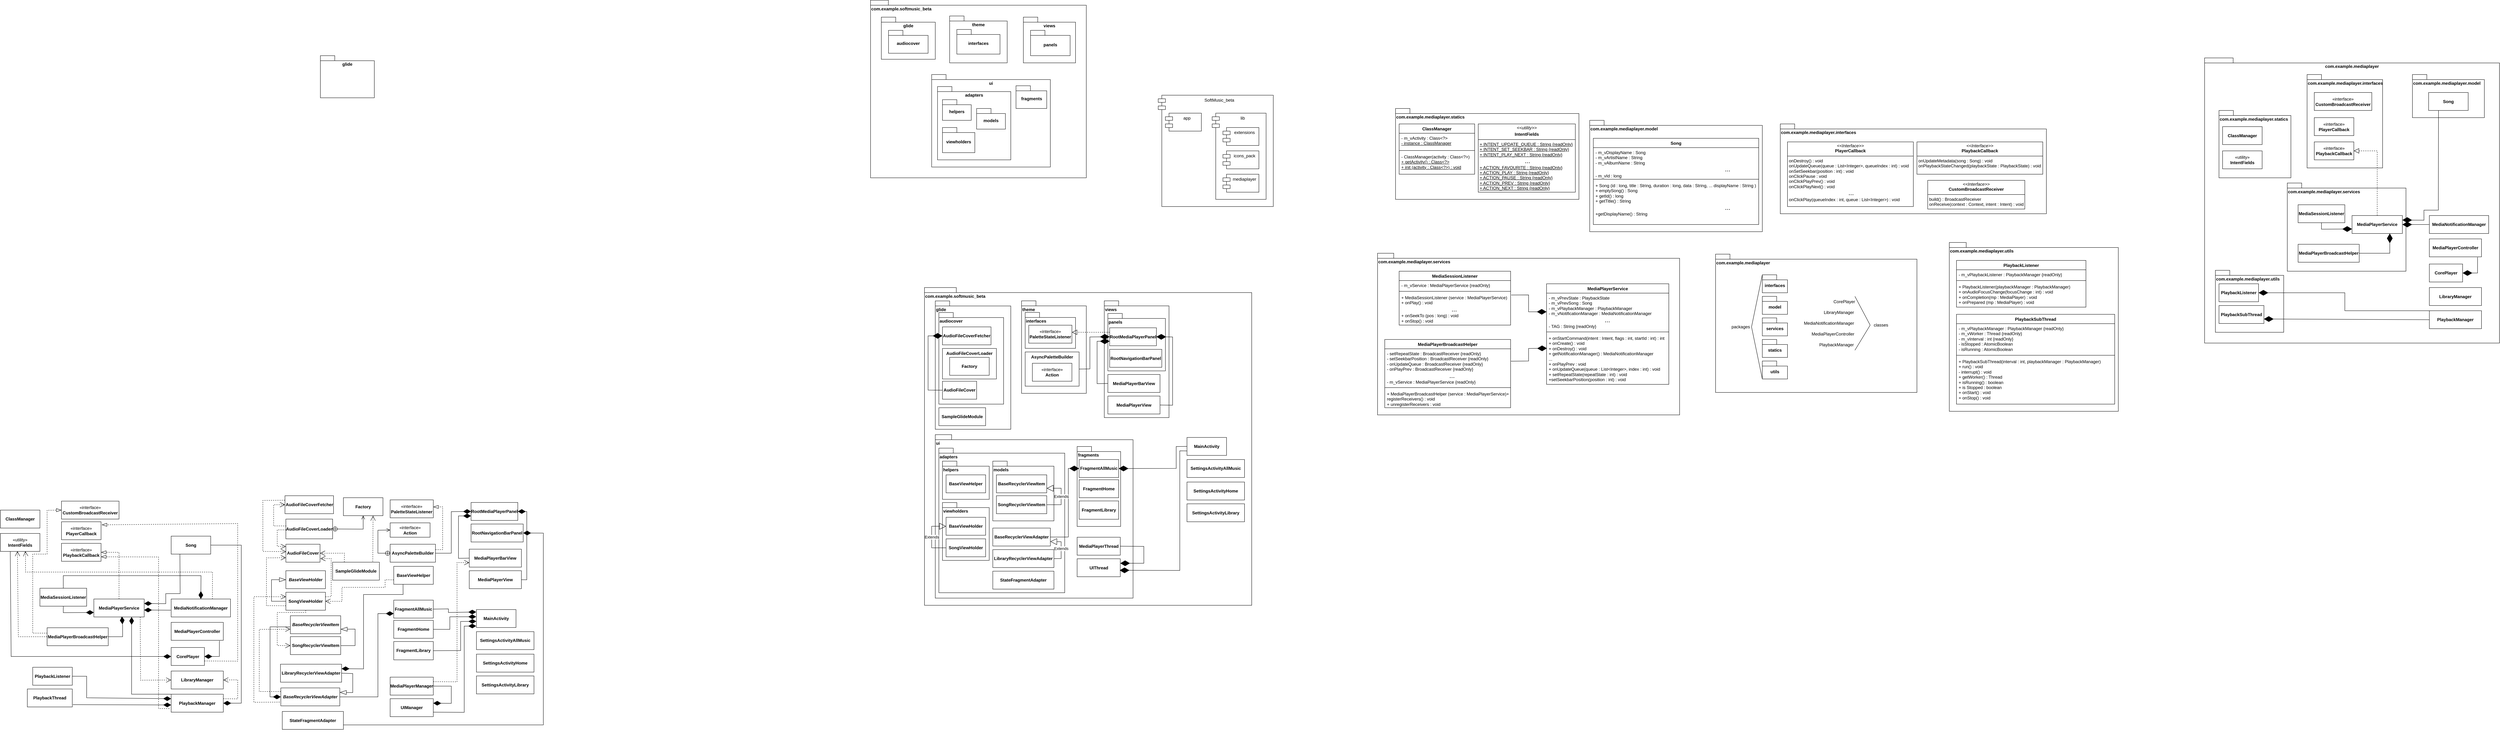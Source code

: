 <mxfile version="24.4.8" type="github">
  <diagram name="Страница — 1" id="M9xCnpS0xsGaigTrREdY">
    <mxGraphModel dx="5961" dy="2088" grid="1" gridSize="10" guides="1" tooltips="1" connect="1" arrows="1" fold="1" page="1" pageScale="1" pageWidth="827" pageHeight="1169" math="0" shadow="0">
      <root>
        <mxCell id="0" />
        <mxCell id="1" parent="0" />
        <mxCell id="oxG5B9X9dp26p3l9pXdJ-63" value="com.example.mediaplayer" style="shape=folder;fontStyle=1;spacingTop=10;tabWidth=40;tabHeight=14;tabPosition=left;html=1;whiteSpace=wrap;verticalAlign=top;" parent="1" vertex="1">
          <mxGeometry x="1290" y="16.25" width="820" height="793.75" as="geometry" />
        </mxCell>
        <mxCell id="oxG5B9X9dp26p3l9pXdJ-16" value="com.example.softmusic_beta" style="shape=folder;fontStyle=1;spacingTop=10;tabWidth=40;tabHeight=14;tabPosition=left;html=1;whiteSpace=wrap;align=left;verticalAlign=top;" parent="1" vertex="1">
          <mxGeometry x="-2270" y="655.5" width="910" height="884.5" as="geometry" />
        </mxCell>
        <mxCell id="oxG5B9X9dp26p3l9pXdJ-15" value="&lt;div&gt;com.example.mediaplayer&lt;br&gt;&lt;/div&gt;" style="shape=folder;fontStyle=1;spacingTop=10;tabWidth=40;tabHeight=14;tabPosition=left;html=1;whiteSpace=wrap;align=left;verticalAlign=top;" parent="1" vertex="1">
          <mxGeometry x="-70" y="562.5" width="560" height="385" as="geometry" />
        </mxCell>
        <mxCell id="pfNWvsB-766Iec26Grvq-75" value="&lt;div align=&quot;left&quot;&gt;com.example.mediaplayer.interfaces&lt;/div&gt;" style="shape=folder;fontStyle=1;spacingTop=10;tabWidth=40;tabHeight=14;tabPosition=left;html=1;whiteSpace=wrap;align=left;verticalAlign=top;" parent="1" vertex="1">
          <mxGeometry x="1575" y="62.5" width="210" height="260" as="geometry" />
        </mxCell>
        <mxCell id="pfNWvsB-766Iec26Grvq-45" value="&lt;div align=&quot;left&quot;&gt;com.example.mediaplayer.services&lt;/div&gt;" style="shape=folder;fontStyle=1;spacingTop=10;tabWidth=40;tabHeight=14;tabPosition=left;html=1;whiteSpace=wrap;align=left;verticalAlign=top;" parent="1" vertex="1">
          <mxGeometry x="-1010" y="560" width="840" height="450" as="geometry" />
        </mxCell>
        <mxCell id="pfNWvsB-766Iec26Grvq-44" value="&lt;div align=&quot;left&quot;&gt;com.example.mediaplayer.interfaces&lt;/div&gt;" style="shape=folder;fontStyle=1;spacingTop=10;tabWidth=40;tabHeight=14;tabPosition=left;html=1;whiteSpace=wrap;align=left;verticalAlign=top;" parent="1" vertex="1">
          <mxGeometry x="110" y="200" width="740" height="250" as="geometry" />
        </mxCell>
        <mxCell id="pfNWvsB-766Iec26Grvq-43" value="com.example.mediaplayer.model" style="shape=folder;fontStyle=1;spacingTop=10;tabWidth=40;tabHeight=14;tabPosition=left;html=1;whiteSpace=wrap;verticalAlign=top;align=left;" parent="1" vertex="1">
          <mxGeometry x="-420" y="190" width="480" height="310" as="geometry" />
        </mxCell>
        <mxCell id="uJCwriH5KJLlYhuBKGId-6" value="" style="text;strokeColor=none;fillColor=none;align=left;verticalAlign=middle;spacingTop=-1;spacingLeft=4;spacingRight=4;rotatable=0;labelPosition=right;points=[];portConstraint=eastwest;" parent="1" vertex="1">
          <mxGeometry x="400" y="390" width="20" height="14" as="geometry" />
        </mxCell>
        <mxCell id="uJCwriH5KJLlYhuBKGId-18" value="Song" style="swimlane;fontStyle=1;align=center;verticalAlign=top;childLayout=stackLayout;horizontal=1;startSize=26;horizontalStack=0;resizeParent=1;resizeParentMax=0;resizeLast=0;collapsible=1;marginBottom=0;whiteSpace=wrap;html=1;" parent="1" vertex="1">
          <mxGeometry x="-410" y="240" width="460" height="240" as="geometry" />
        </mxCell>
        <mxCell id="uJCwriH5KJLlYhuBKGId-19" value="&lt;div&gt;- m_vDisplayName : Song&lt;/div&gt;&lt;div&gt;- m_vArtistName : String&lt;/div&gt;&lt;div&gt;- m_vAlbumName : String&lt;br&gt;&lt;/div&gt;&lt;div align=&quot;center&quot;&gt;&lt;font style=&quot;font-size: 18px;&quot;&gt;&lt;span style=&quot;white-space: pre;&quot;&gt;&#x9;&lt;/span&gt;&lt;span style=&quot;white-space: pre;&quot;&gt;&#x9;&lt;/span&gt;&lt;span style=&quot;white-space: pre;&quot;&gt;&#x9;&lt;/span&gt;&lt;span style=&quot;white-space: pre;&quot;&gt;&#x9;&lt;/span&gt;&lt;span style=&quot;white-space: pre;&quot;&gt;&#x9;&lt;/span&gt;&lt;span style=&quot;white-space: pre;&quot;&gt;&#x9;&lt;/span&gt;&lt;span style=&quot;white-space: pre;&quot;&gt;&#x9;&lt;/span&gt;&lt;span style=&quot;white-space: pre;&quot;&gt;&#x9;&lt;/span&gt;&lt;span style=&quot;white-space: pre;&quot;&gt;&#x9;&lt;/span&gt;...&lt;/font&gt;&lt;/div&gt;&lt;div&gt;- m_vId : long&lt;br&gt;&lt;/div&gt;" style="text;strokeColor=none;fillColor=none;align=left;verticalAlign=top;spacingLeft=4;spacingRight=4;overflow=hidden;rotatable=0;points=[[0,0.5],[1,0.5]];portConstraint=eastwest;whiteSpace=wrap;html=1;" parent="uJCwriH5KJLlYhuBKGId-18" vertex="1">
          <mxGeometry y="26" width="460" height="84" as="geometry" />
        </mxCell>
        <mxCell id="uJCwriH5KJLlYhuBKGId-20" value="" style="line;strokeWidth=1;fillColor=none;align=left;verticalAlign=middle;spacingTop=-1;spacingLeft=3;spacingRight=3;rotatable=0;labelPosition=right;points=[];portConstraint=eastwest;strokeColor=inherit;" parent="uJCwriH5KJLlYhuBKGId-18" vertex="1">
          <mxGeometry y="110" width="460" height="8" as="geometry" />
        </mxCell>
        <mxCell id="uJCwriH5KJLlYhuBKGId-21" value="&lt;div&gt;+ Song (id : long, title : String, duration : long, data : String, ... displayName : String )&lt;/div&gt;&lt;div&gt;+ emptySong() : Song&lt;/div&gt;&lt;div&gt;+ getId() : long&lt;/div&gt;&lt;div&gt;+ getTitle() : String&lt;br&gt;&lt;/div&gt;&lt;div&gt;&lt;font style=&quot;font-size: 18px;&quot;&gt;&lt;span style=&quot;white-space: pre;&quot;&gt;&#x9;&lt;/span&gt;&lt;span style=&quot;white-space: pre;&quot;&gt;&#x9;&lt;/span&gt;&lt;span style=&quot;white-space: pre;&quot;&gt;&#x9;&lt;/span&gt;&lt;span style=&quot;white-space: pre;&quot;&gt;&#x9;&lt;/span&gt;&lt;span style=&quot;white-space: pre;&quot;&gt;&#x9;&lt;/span&gt;&lt;span style=&quot;white-space: pre;&quot;&gt;&#x9;&lt;/span&gt;&lt;span style=&quot;white-space: pre;&quot;&gt;&#x9;&lt;/span&gt;&lt;span style=&quot;white-space: pre;&quot;&gt;&#x9;&lt;/span&gt;&lt;span style=&quot;white-space: pre;&quot;&gt;&#x9;&lt;/span&gt;...&lt;/font&gt;&lt;/div&gt;&lt;div align=&quot;left&quot;&gt;&lt;font style=&quot;font-size: 12px;&quot;&gt;+getDisplayName() : String&lt;br&gt;&lt;/font&gt;&lt;/div&gt;&lt;div align=&quot;center&quot;&gt;&lt;font style=&quot;font-size: 18px;&quot;&gt;&lt;br&gt;&lt;/font&gt;&lt;/div&gt;&lt;div&gt;&lt;br&gt;&lt;/div&gt;&lt;div&gt;&lt;br&gt;&lt;/div&gt;" style="text;strokeColor=none;fillColor=none;align=left;verticalAlign=top;spacingLeft=4;spacingRight=4;overflow=hidden;rotatable=0;points=[[0,0.5],[1,0.5]];portConstraint=eastwest;whiteSpace=wrap;html=1;" parent="uJCwriH5KJLlYhuBKGId-18" vertex="1">
          <mxGeometry y="118" width="460" height="122" as="geometry" />
        </mxCell>
        <mxCell id="uJCwriH5KJLlYhuBKGId-31" value="&lt;p style=&quot;margin:0px;margin-top:4px;text-align:center;&quot;&gt;&lt;i&gt;&amp;lt;&amp;lt;Interface&amp;gt;&amp;gt;&lt;/i&gt;&lt;br&gt;&lt;b&gt;PlayerCallback&lt;/b&gt;&lt;/p&gt;&lt;hr size=&quot;1&quot; style=&quot;border-style:solid;&quot;&gt;&lt;p style=&quot;margin:0px;margin-left:4px;&quot;&gt;onDestroy() : void&lt;/p&gt;&lt;p style=&quot;margin:0px;margin-left:4px;&quot;&gt;onUpdateQueue(queue : List&amp;lt;Integer&amp;gt;, queueIndex : int) : void&lt;/p&gt;&lt;p style=&quot;margin:0px;margin-left:4px;&quot;&gt;onSetSeekbar(position : int) : void&lt;/p&gt;&lt;p style=&quot;margin:0px;margin-left:4px;&quot;&gt;onClickPause : void&lt;/p&gt;&lt;p style=&quot;margin:0px;margin-left:4px;&quot;&gt;onClickPlayPrev() : void&lt;/p&gt;&lt;p style=&quot;margin:0px;margin-left:4px;&quot;&gt;onClickPlayNext() : void&lt;/p&gt;&lt;p align=&quot;center&quot; style=&quot;margin:0px;margin-left:4px;&quot;&gt;&lt;font style=&quot;font-size: 18px;&quot;&gt;...&lt;/font&gt;&lt;/p&gt;&lt;p style=&quot;margin:0px;margin-left:4px;&quot;&gt;onClickPlay(queueIndex : int, queue : List&amp;lt;Integer&amp;gt;) : void&lt;br&gt;&lt;/p&gt;" style="verticalAlign=top;align=left;overflow=fill;html=1;whiteSpace=wrap;" parent="1" vertex="1">
          <mxGeometry x="130" y="250" width="350" height="180" as="geometry" />
        </mxCell>
        <mxCell id="uJCwriH5KJLlYhuBKGId-32" value="&lt;p style=&quot;margin:0px;margin-top:4px;text-align:center;&quot;&gt;&lt;i&gt;&amp;lt;&amp;lt;Interface&amp;gt;&amp;gt;&lt;/i&gt;&lt;br&gt;&lt;b&gt;PlaybackCallback&lt;/b&gt;&lt;br&gt;&lt;/p&gt;&lt;hr size=&quot;1&quot; style=&quot;border-style:solid;&quot;&gt;&lt;p style=&quot;margin:0px;margin-left:4px;&quot;&gt;onUpdateMetadata(song : Song) : void&lt;/p&gt;&lt;p style=&quot;margin:0px;margin-left:4px;&quot;&gt;onPlaybackStateChanged(playbackState : PlaybackState) : void&lt;br&gt;&lt;/p&gt;" style="verticalAlign=top;align=left;overflow=fill;html=1;whiteSpace=wrap;" parent="1" vertex="1">
          <mxGeometry x="490" y="250" width="350" height="90" as="geometry" />
        </mxCell>
        <mxCell id="uJCwriH5KJLlYhuBKGId-34" value="&lt;p style=&quot;margin:0px;margin-top:4px;text-align:center;&quot;&gt;&lt;i&gt;&amp;lt;&amp;lt;Interface&amp;gt;&amp;gt;&lt;/i&gt;&lt;br&gt;&lt;b&gt;CustomBroadcastReceiver&lt;/b&gt;&lt;br&gt;&lt;/p&gt;&lt;hr size=&quot;1&quot; style=&quot;border-style:solid;&quot;&gt;&lt;p style=&quot;margin:0px;margin-left:4px;&quot;&gt;build() : BroadcastReceiver&lt;/p&gt;&lt;p style=&quot;margin:0px;margin-left:4px;&quot;&gt;onReceive(context : Context, intent : Intent) : void&lt;br&gt;&lt;/p&gt;" style="verticalAlign=top;align=left;overflow=fill;html=1;whiteSpace=wrap;" parent="1" vertex="1">
          <mxGeometry x="520" y="357" width="270" height="80" as="geometry" />
        </mxCell>
        <mxCell id="pfNWvsB-766Iec26Grvq-2" value="&lt;div&gt;interfaces&lt;/div&gt;" style="shape=folder;fontStyle=1;spacingTop=10;tabWidth=40;tabHeight=14;tabPosition=left;html=1;whiteSpace=wrap;" parent="1" vertex="1">
          <mxGeometry x="60" y="620" width="70" height="50" as="geometry" />
        </mxCell>
        <mxCell id="pfNWvsB-766Iec26Grvq-4" value="&lt;div align=&quot;center&quot;&gt;model&lt;/div&gt;" style="shape=folder;fontStyle=1;spacingTop=10;tabWidth=40;tabHeight=14;tabPosition=left;html=1;whiteSpace=wrap;verticalAlign=middle;align=center;" parent="1" vertex="1">
          <mxGeometry x="60" y="680" width="70" height="50" as="geometry" />
        </mxCell>
        <mxCell id="pfNWvsB-766Iec26Grvq-5" value="&lt;div&gt;services&lt;/div&gt;" style="shape=folder;fontStyle=1;spacingTop=10;tabWidth=40;tabHeight=14;tabPosition=left;html=1;whiteSpace=wrap;" parent="1" vertex="1">
          <mxGeometry x="60" y="740" width="70" height="50" as="geometry" />
        </mxCell>
        <mxCell id="pfNWvsB-766Iec26Grvq-6" value="&lt;div&gt;statics&lt;/div&gt;" style="shape=folder;fontStyle=1;spacingTop=10;tabWidth=40;tabHeight=14;tabPosition=left;html=1;whiteSpace=wrap;" parent="1" vertex="1">
          <mxGeometry x="60" y="800" width="70" height="50" as="geometry" />
        </mxCell>
        <mxCell id="pfNWvsB-766Iec26Grvq-7" value="&lt;div&gt;utils&lt;/div&gt;" style="shape=folder;fontStyle=1;spacingTop=10;tabWidth=40;tabHeight=14;tabPosition=left;html=1;whiteSpace=wrap;" parent="1" vertex="1">
          <mxGeometry x="60" y="860" width="70" height="50" as="geometry" />
        </mxCell>
        <mxCell id="pfNWvsB-766Iec26Grvq-12" value="" style="endArrow=none;html=1;rounded=0;exitX=1;exitY=0.5;exitDx=0;exitDy=0;entryX=0;entryY=0;entryDx=0;entryDy=0;entryPerimeter=0;" parent="1" source="pfNWvsB-766Iec26Grvq-13" target="pfNWvsB-766Iec26Grvq-2" edge="1">
          <mxGeometry width="50" height="50" relative="1" as="geometry">
            <mxPoint x="10" y="690" as="sourcePoint" />
            <mxPoint x="60" y="640" as="targetPoint" />
          </mxGeometry>
        </mxCell>
        <mxCell id="pfNWvsB-766Iec26Grvq-13" value="&lt;div&gt;packages&lt;/div&gt;" style="text;html=1;align=center;verticalAlign=middle;whiteSpace=wrap;rounded=0;" parent="1" vertex="1">
          <mxGeometry x="-30" y="750" width="60" height="30" as="geometry" />
        </mxCell>
        <mxCell id="pfNWvsB-766Iec26Grvq-14" value="" style="endArrow=none;html=1;rounded=0;exitX=1;exitY=0.5;exitDx=0;exitDy=0;entryX=0;entryY=0;entryDx=0;entryDy=50;entryPerimeter=0;" parent="1" source="pfNWvsB-766Iec26Grvq-13" target="pfNWvsB-766Iec26Grvq-7" edge="1">
          <mxGeometry width="50" height="50" relative="1" as="geometry">
            <mxPoint x="60" y="710" as="sourcePoint" />
            <mxPoint x="110" y="660" as="targetPoint" />
          </mxGeometry>
        </mxCell>
        <mxCell id="pfNWvsB-766Iec26Grvq-16" value="&lt;div&gt;CorePlayer&lt;/div&gt;" style="text;html=1;align=center;verticalAlign=middle;whiteSpace=wrap;rounded=0;" parent="1" vertex="1">
          <mxGeometry x="257.5" y="680" width="60" height="30" as="geometry" />
        </mxCell>
        <mxCell id="pfNWvsB-766Iec26Grvq-17" value="&lt;div&gt;LibraryManager&lt;/div&gt;" style="text;html=1;align=center;verticalAlign=middle;whiteSpace=wrap;rounded=0;" parent="1" vertex="1">
          <mxGeometry x="227.5" y="710" width="90" height="30" as="geometry" />
        </mxCell>
        <mxCell id="pfNWvsB-766Iec26Grvq-18" value="&lt;div&gt;MediaNotificationManager&lt;/div&gt;" style="text;html=1;align=center;verticalAlign=middle;whiteSpace=wrap;rounded=0;" parent="1" vertex="1">
          <mxGeometry x="172.5" y="740" width="145" height="30" as="geometry" />
        </mxCell>
        <mxCell id="pfNWvsB-766Iec26Grvq-19" value="&lt;div&gt;MediaPlayerController&lt;/div&gt;" style="text;html=1;align=center;verticalAlign=middle;whiteSpace=wrap;rounded=0;" parent="1" vertex="1">
          <mxGeometry x="195" y="770" width="122.5" height="30" as="geometry" />
        </mxCell>
        <mxCell id="pfNWvsB-766Iec26Grvq-20" value="&lt;div&gt;PlaybackManager&lt;/div&gt;" style="text;html=1;align=center;verticalAlign=middle;whiteSpace=wrap;rounded=0;" parent="1" vertex="1">
          <mxGeometry x="215" y="800" width="102.5" height="30" as="geometry" />
        </mxCell>
        <mxCell id="pfNWvsB-766Iec26Grvq-21" value="" style="endArrow=none;html=1;rounded=0;entryX=1;entryY=0;entryDx=0;entryDy=0;exitX=0.784;exitY=0.5;exitDx=0;exitDy=0;exitPerimeter=0;" parent="1" target="pfNWvsB-766Iec26Grvq-16" edge="1">
          <mxGeometry width="50" height="50" relative="1" as="geometry">
            <mxPoint x="359.84" y="760" as="sourcePoint" />
            <mxPoint x="180" y="540" as="targetPoint" />
          </mxGeometry>
        </mxCell>
        <mxCell id="pfNWvsB-766Iec26Grvq-23" value="" style="endArrow=none;html=1;rounded=0;exitX=1;exitY=1;exitDx=0;exitDy=0;" parent="1" source="pfNWvsB-766Iec26Grvq-20" edge="1">
          <mxGeometry width="50" height="50" relative="1" as="geometry">
            <mxPoint x="130" y="590" as="sourcePoint" />
            <mxPoint x="360" y="760" as="targetPoint" />
          </mxGeometry>
        </mxCell>
        <mxCell id="pfNWvsB-766Iec26Grvq-24" value="&lt;div&gt;classes&lt;/div&gt;" style="text;html=1;align=center;verticalAlign=middle;whiteSpace=wrap;rounded=0;" parent="1" vertex="1">
          <mxGeometry x="360" y="745" width="60" height="30" as="geometry" />
        </mxCell>
        <mxCell id="pfNWvsB-766Iec26Grvq-26" value="&lt;div&gt;MediaPlayerBroadcastHelper&lt;/div&gt;" style="swimlane;fontStyle=1;align=center;verticalAlign=top;childLayout=stackLayout;horizontal=1;startSize=26;horizontalStack=0;resizeParent=1;resizeParentMax=0;resizeLast=0;collapsible=1;marginBottom=0;whiteSpace=wrap;html=1;" parent="1" vertex="1">
          <mxGeometry x="-990" y="800" width="350" height="190" as="geometry">
            <mxRectangle x="-990" y="800" width="200" height="30" as="alternateBounds" />
          </mxGeometry>
        </mxCell>
        <mxCell id="pfNWvsB-766Iec26Grvq-27" value="&lt;div&gt;- setRepeatState : BroadcastReceiver {readOnly}&lt;/div&gt;&lt;div&gt;- setSeekbarPosition : BroadcastReceiver {readOnly}&lt;/div&gt;&lt;div&gt;- onUpdateQueue : BroadcastReceiver {readOnly}&lt;/div&gt;&lt;div&gt;&lt;font style=&quot;font-size: 12px;&quot;&gt;- onPlayPrev : BroadcastReceiver {readOnly&lt;font&gt;}&lt;br&gt;&lt;/font&gt;&lt;/font&gt;&lt;/div&gt;&lt;div align=&quot;center&quot;&gt;&lt;font style=&quot;font-size: 18px;&quot;&gt;&lt;span style=&quot;white-space: pre;&quot;&gt;&#x9;&lt;/span&gt;&lt;span style=&quot;white-space: pre;&quot;&gt;&#x9;&lt;/span&gt;...&lt;/font&gt;&lt;/div&gt;&lt;div&gt;- m_vService : MediaPlayerService {readOnly}&lt;br&gt;&lt;/div&gt;" style="text;strokeColor=none;fillColor=none;align=left;verticalAlign=top;spacingLeft=4;spacingRight=4;overflow=hidden;rotatable=0;points=[[0,0.5],[1,0.5]];portConstraint=eastwest;whiteSpace=wrap;html=1;" parent="pfNWvsB-766Iec26Grvq-26" vertex="1">
          <mxGeometry y="26" width="350" height="104" as="geometry" />
        </mxCell>
        <mxCell id="pfNWvsB-766Iec26Grvq-28" value="" style="line;strokeWidth=1;fillColor=none;align=left;verticalAlign=middle;spacingTop=-1;spacingLeft=3;spacingRight=3;rotatable=0;labelPosition=right;points=[];portConstraint=eastwest;strokeColor=inherit;" parent="pfNWvsB-766Iec26Grvq-26" vertex="1">
          <mxGeometry y="130" width="350" height="8" as="geometry" />
        </mxCell>
        <mxCell id="pfNWvsB-766Iec26Grvq-29" value="&lt;div&gt;+ MediaPlayerBroadcastHelper (service : MediaPlayerService)+ registerReceivers() : void&lt;/div&gt;&lt;div&gt;+ unregisterReceivers : void&lt;br&gt;&lt;/div&gt;" style="text;strokeColor=none;fillColor=none;align=left;verticalAlign=top;spacingLeft=4;spacingRight=4;overflow=hidden;rotatable=0;points=[[0,0.5],[1,0.5]];portConstraint=eastwest;whiteSpace=wrap;html=1;" parent="pfNWvsB-766Iec26Grvq-26" vertex="1">
          <mxGeometry y="138" width="350" height="52" as="geometry" />
        </mxCell>
        <mxCell id="pfNWvsB-766Iec26Grvq-30" value="&lt;div&gt;MediaPlayerService&lt;/div&gt;" style="swimlane;fontStyle=1;align=center;verticalAlign=top;childLayout=stackLayout;horizontal=1;startSize=26;horizontalStack=0;resizeParent=1;resizeParentMax=0;resizeLast=0;collapsible=1;marginBottom=0;whiteSpace=wrap;html=1;" parent="1" vertex="1">
          <mxGeometry x="-540" y="645" width="340" height="280" as="geometry">
            <mxRectangle x="-540" y="645" width="150" height="30" as="alternateBounds" />
          </mxGeometry>
        </mxCell>
        <mxCell id="pfNWvsB-766Iec26Grvq-31" value="&lt;div&gt;- m_vPrevState : PlaybackState&lt;/div&gt;&lt;div&gt;- m_vPrevSong : Song&lt;/div&gt;&lt;div&gt;- m_vPlaybackManager : PlaybackManager&lt;br&gt;&lt;/div&gt;&lt;div&gt;- m_vNotificationManager : MediaNotificationManager&lt;/div&gt;&lt;div align=&quot;center&quot;&gt;&lt;font style=&quot;font-size: 18px;&quot;&gt;&lt;span style=&quot;white-space: pre;&quot;&gt;&#x9;&lt;/span&gt;...&lt;/font&gt;&lt;/div&gt;&lt;div&gt;&lt;font style=&quot;font-size: 12px;&quot;&gt;- TAG : String {readOnly}&lt;br&gt;&lt;/font&gt;&lt;/div&gt;&lt;div&gt;&lt;br&gt;&lt;/div&gt;" style="text;strokeColor=none;fillColor=none;align=left;verticalAlign=top;spacingLeft=4;spacingRight=4;overflow=hidden;rotatable=0;points=[[0,0.5],[1,0.5]];portConstraint=eastwest;whiteSpace=wrap;html=1;" parent="pfNWvsB-766Iec26Grvq-30" vertex="1">
          <mxGeometry y="26" width="340" height="104" as="geometry" />
        </mxCell>
        <mxCell id="pfNWvsB-766Iec26Grvq-32" value="" style="line;strokeWidth=1;fillColor=none;align=left;verticalAlign=middle;spacingTop=-1;spacingLeft=3;spacingRight=3;rotatable=0;labelPosition=right;points=[];portConstraint=eastwest;strokeColor=inherit;" parent="pfNWvsB-766Iec26Grvq-30" vertex="1">
          <mxGeometry y="130" width="340" height="8" as="geometry" />
        </mxCell>
        <mxCell id="pfNWvsB-766Iec26Grvq-33" value="&lt;div&gt;+ onStartCommand(intent : Intent, flags : int, startId : int) : int&lt;/div&gt;&lt;div&gt;+ onCreate() : void&lt;/div&gt;&lt;div&gt;+ onDestroy() : void&lt;/div&gt;&lt;div&gt;+ getNotificationManager() : MediaNotificationManager&lt;/div&gt;&lt;div&gt;...&lt;/div&gt;&lt;div&gt;+ onPlayPrev : void&lt;/div&gt;&lt;div&gt;+ onUpdateQueue(queue : List&amp;lt;Integer&amp;gt;, index : int) : void&lt;/div&gt;&lt;div&gt;+ setRepeatState(repeatState : int) : void&lt;/div&gt;&lt;div&gt;+setSeekbarPosition(position : int) : void&lt;br&gt;&lt;/div&gt;" style="text;strokeColor=none;fillColor=none;align=left;verticalAlign=top;spacingLeft=4;spacingRight=4;overflow=hidden;rotatable=0;points=[[0,0.5],[1,0.5]];portConstraint=eastwest;whiteSpace=wrap;html=1;" parent="pfNWvsB-766Iec26Grvq-30" vertex="1">
          <mxGeometry y="138" width="340" height="142" as="geometry" />
        </mxCell>
        <mxCell id="pfNWvsB-766Iec26Grvq-34" value="MediaSessionListener" style="swimlane;fontStyle=1;align=center;verticalAlign=top;childLayout=stackLayout;horizontal=1;startSize=26;horizontalStack=0;resizeParent=1;resizeParentMax=0;resizeLast=0;collapsible=1;marginBottom=0;whiteSpace=wrap;html=1;" parent="1" vertex="1">
          <mxGeometry x="-950" y="610" width="310" height="150" as="geometry">
            <mxRectangle x="-950" y="610" width="160" height="30" as="alternateBounds" />
          </mxGeometry>
        </mxCell>
        <mxCell id="pfNWvsB-766Iec26Grvq-35" value="- m_vService : MediaPlayerService {readOnly}" style="text;strokeColor=none;fillColor=none;align=left;verticalAlign=top;spacingLeft=4;spacingRight=4;overflow=hidden;rotatable=0;points=[[0,0.5],[1,0.5]];portConstraint=eastwest;whiteSpace=wrap;html=1;" parent="pfNWvsB-766Iec26Grvq-34" vertex="1">
          <mxGeometry y="26" width="310" height="26" as="geometry" />
        </mxCell>
        <mxCell id="pfNWvsB-766Iec26Grvq-36" value="" style="line;strokeWidth=1;fillColor=none;align=left;verticalAlign=middle;spacingTop=-1;spacingLeft=3;spacingRight=3;rotatable=0;labelPosition=right;points=[];portConstraint=eastwest;strokeColor=inherit;" parent="pfNWvsB-766Iec26Grvq-34" vertex="1">
          <mxGeometry y="52" width="310" height="8" as="geometry" />
        </mxCell>
        <mxCell id="pfNWvsB-766Iec26Grvq-37" value="&lt;div&gt;+ MediaSessionListener (service : MediaPlayerService)&lt;/div&gt;&lt;div&gt;+ onPlay() : void&lt;/div&gt;&lt;div align=&quot;center&quot;&gt;&lt;font style=&quot;font-size: 18px;&quot;&gt;...&lt;br&gt;&lt;/font&gt;&lt;/div&gt;&lt;div align=&quot;left&quot;&gt;&lt;font style=&quot;font-size: 12px;&quot;&gt;+ onSeekTo (pos : long) : void&lt;/font&gt;&lt;/div&gt;&lt;div align=&quot;left&quot;&gt;&lt;font style=&quot;font-size: 12px;&quot;&gt;+ onStop() : void&lt;br&gt;&lt;/font&gt;&lt;/div&gt;" style="text;strokeColor=none;fillColor=none;align=left;verticalAlign=top;spacingLeft=4;spacingRight=4;overflow=hidden;rotatable=0;points=[[0,0.5],[1,0.5]];portConstraint=eastwest;whiteSpace=wrap;html=1;" parent="pfNWvsB-766Iec26Grvq-34" vertex="1">
          <mxGeometry y="60" width="310" height="90" as="geometry" />
        </mxCell>
        <mxCell id="pfNWvsB-766Iec26Grvq-38" value="" style="endArrow=diamondThin;endFill=1;endSize=24;html=1;rounded=0;entryX=0;entryY=0.5;entryDx=0;entryDy=0;exitX=1.006;exitY=0.07;exitDx=0;exitDy=0;exitPerimeter=0;" parent="1" source="pfNWvsB-766Iec26Grvq-37" target="pfNWvsB-766Iec26Grvq-31" edge="1">
          <mxGeometry width="160" relative="1" as="geometry">
            <mxPoint x="-430" y="720" as="sourcePoint" />
            <mxPoint x="-270" y="720" as="targetPoint" />
            <Array as="points">
              <mxPoint x="-590" y="676" />
              <mxPoint x="-590" y="723" />
            </Array>
          </mxGeometry>
        </mxCell>
        <mxCell id="pfNWvsB-766Iec26Grvq-41" value="" style="endArrow=diamondThin;endFill=1;endSize=24;html=1;rounded=0;entryX=0.003;entryY=0.293;entryDx=0;entryDy=0;entryPerimeter=0;exitX=1.003;exitY=0.332;exitDx=0;exitDy=0;exitPerimeter=0;" parent="1" source="pfNWvsB-766Iec26Grvq-27" target="pfNWvsB-766Iec26Grvq-33" edge="1">
          <mxGeometry width="160" relative="1" as="geometry">
            <mxPoint x="-430" y="750" as="sourcePoint" />
            <mxPoint x="-270" y="750" as="targetPoint" />
            <Array as="points">
              <mxPoint x="-590" y="860" />
              <mxPoint x="-590" y="825" />
            </Array>
          </mxGeometry>
        </mxCell>
        <mxCell id="pfNWvsB-766Iec26Grvq-46" value="com.example.mediaplayer.statics" style="shape=folder;fontStyle=1;spacingTop=10;tabWidth=40;tabHeight=14;tabPosition=left;html=1;whiteSpace=wrap;align=left;verticalAlign=top;" parent="1" vertex="1">
          <mxGeometry x="-960" y="157" width="510" height="253" as="geometry" />
        </mxCell>
        <mxCell id="pfNWvsB-766Iec26Grvq-47" value="ClassManager" style="swimlane;fontStyle=1;align=center;verticalAlign=top;childLayout=stackLayout;horizontal=1;startSize=26;horizontalStack=0;resizeParent=1;resizeParentMax=0;resizeLast=0;collapsible=1;marginBottom=0;whiteSpace=wrap;html=1;" parent="1" vertex="1">
          <mxGeometry x="-950" y="200" width="210" height="140" as="geometry" />
        </mxCell>
        <mxCell id="pfNWvsB-766Iec26Grvq-48" value="&lt;div&gt;- m_vActivity : Class&amp;lt;?&amp;gt;&lt;/div&gt;&lt;div&gt;&lt;u&gt;- instance : ClassManager&lt;/u&gt;&lt;br&gt;&lt;/div&gt;" style="text;strokeColor=none;fillColor=none;align=left;verticalAlign=top;spacingLeft=4;spacingRight=4;overflow=hidden;rotatable=0;points=[[0,0.5],[1,0.5]];portConstraint=eastwest;whiteSpace=wrap;html=1;" parent="pfNWvsB-766Iec26Grvq-47" vertex="1">
          <mxGeometry y="26" width="210" height="44" as="geometry" />
        </mxCell>
        <mxCell id="pfNWvsB-766Iec26Grvq-49" value="" style="line;strokeWidth=1;fillColor=none;align=left;verticalAlign=middle;spacingTop=-1;spacingLeft=3;spacingRight=3;rotatable=0;labelPosition=right;points=[];portConstraint=eastwest;strokeColor=inherit;" parent="pfNWvsB-766Iec26Grvq-47" vertex="1">
          <mxGeometry y="70" width="210" height="8" as="geometry" />
        </mxCell>
        <mxCell id="pfNWvsB-766Iec26Grvq-50" value="&lt;div&gt;- ClassManager(activity : Class&amp;lt;?&amp;gt;)&lt;/div&gt;&lt;div&gt;&lt;u&gt;+ getActivity() : Class&amp;lt;?&amp;gt;&lt;/u&gt;&lt;/div&gt;&lt;div&gt;&lt;u&gt;+ init (activity : Class&amp;lt;?&amp;gt;) : void&lt;br&gt;&lt;/u&gt;&lt;/div&gt;" style="text;strokeColor=none;fillColor=none;align=left;verticalAlign=top;spacingLeft=4;spacingRight=4;overflow=hidden;rotatable=0;points=[[0,0.5],[1,0.5]];portConstraint=eastwest;whiteSpace=wrap;html=1;" parent="pfNWvsB-766Iec26Grvq-47" vertex="1">
          <mxGeometry y="78" width="210" height="62" as="geometry" />
        </mxCell>
        <mxCell id="pfNWvsB-766Iec26Grvq-51" value="&lt;p style=&quot;margin:0px;margin-top:4px;text-align:center;&quot;&gt;&lt;i&gt;&amp;lt;&amp;lt;utility&amp;gt;&amp;gt;&lt;/i&gt;&lt;u&gt;&lt;b&gt;&lt;br&gt;&lt;/b&gt;&lt;/u&gt;&lt;/p&gt;&lt;p style=&quot;margin:0px;margin-top:4px;text-align:center;&quot;&gt;&lt;b&gt;IntentFields&lt;/b&gt;&lt;u&gt;&lt;br&gt;&lt;/u&gt;&lt;/p&gt;&lt;hr size=&quot;1&quot; style=&quot;border-style:solid;&quot;&gt;&lt;p style=&quot;margin:0px;margin-left:4px;&quot;&gt;&lt;u&gt;+ INTENT_UPDATE_QUEUE : String {readOnly}&lt;br&gt;+ INTENT_SET_SEEKBAR : String {readOnly}&lt;/u&gt;&lt;/p&gt;&lt;p style=&quot;margin:0px;margin-left:4px;&quot;&gt;&lt;u&gt;+ INTENT_PLAY_NEXT : String {readOnly}&lt;/u&gt;&lt;/p&gt;&lt;p align=&quot;center&quot; style=&quot;margin:0px;margin-left:4px;&quot;&gt;&lt;font style=&quot;font-size: 18px;&quot;&gt;...&lt;/font&gt;&lt;/p&gt;&lt;p style=&quot;margin:0px;margin-left:4px;&quot;&gt;&lt;u&gt;+ ACTION_FAVOURITE : String {readOnly}&lt;/u&gt;&lt;/p&gt;&lt;p style=&quot;margin:0px;margin-left:4px;&quot;&gt;&lt;u&gt;+ ACTION_PLAY : String {readOnly}&lt;/u&gt;&lt;/p&gt;&lt;p style=&quot;margin:0px;margin-left:4px;&quot;&gt;&lt;u&gt;+ ACTION_PAUSE : String {readOnly}&lt;/u&gt;&lt;/p&gt;&lt;p style=&quot;margin:0px;margin-left:4px;&quot;&gt;&lt;u&gt;+ ACTION_PREV : String {readOnly}&lt;/u&gt;&lt;/p&gt;&lt;p style=&quot;margin:0px;margin-left:4px;&quot;&gt;&lt;u&gt;+ ACTION_NEXT : String {readOnly}&lt;br&gt;&lt;/u&gt;&lt;/p&gt;" style="verticalAlign=top;align=left;overflow=fill;html=1;whiteSpace=wrap;" parent="1" vertex="1">
          <mxGeometry x="-730" y="200" width="270" height="190" as="geometry" />
        </mxCell>
        <mxCell id="pfNWvsB-766Iec26Grvq-53" value="&lt;div align=&quot;left&quot;&gt;com.example.mediaplayer.utils&lt;/div&gt;" style="shape=folder;fontStyle=1;spacingTop=10;tabWidth=40;tabHeight=14;tabPosition=left;html=1;whiteSpace=wrap;align=left;verticalAlign=top;labelBackgroundColor=none;" parent="1" vertex="1">
          <mxGeometry x="580" y="530" width="470" height="470" as="geometry" />
        </mxCell>
        <mxCell id="pfNWvsB-766Iec26Grvq-54" value="PlaybackListener" style="swimlane;fontStyle=1;align=center;verticalAlign=top;childLayout=stackLayout;horizontal=1;startSize=26;horizontalStack=0;resizeParent=1;resizeParentMax=0;resizeLast=0;collapsible=1;marginBottom=0;whiteSpace=wrap;html=1;" parent="1" vertex="1">
          <mxGeometry x="600" y="580" width="360" height="130" as="geometry">
            <mxRectangle x="600" y="580" width="130" height="30" as="alternateBounds" />
          </mxGeometry>
        </mxCell>
        <mxCell id="pfNWvsB-766Iec26Grvq-55" value="- m_vPlaybackListener : PlaybackManager {readOnly}" style="text;strokeColor=none;fillColor=none;align=left;verticalAlign=top;spacingLeft=4;spacingRight=4;overflow=hidden;rotatable=0;points=[[0,0.5],[1,0.5]];portConstraint=eastwest;whiteSpace=wrap;html=1;" parent="pfNWvsB-766Iec26Grvq-54" vertex="1">
          <mxGeometry y="26" width="360" height="26" as="geometry" />
        </mxCell>
        <mxCell id="pfNWvsB-766Iec26Grvq-56" value="" style="line;strokeWidth=1;fillColor=none;align=left;verticalAlign=middle;spacingTop=-1;spacingLeft=3;spacingRight=3;rotatable=0;labelPosition=right;points=[];portConstraint=eastwest;strokeColor=inherit;" parent="pfNWvsB-766Iec26Grvq-54" vertex="1">
          <mxGeometry y="52" width="360" height="8" as="geometry" />
        </mxCell>
        <mxCell id="pfNWvsB-766Iec26Grvq-57" value="&lt;div&gt;+ PlaybackListener(playbackManager : PlaybackManager)&lt;/div&gt;&lt;div&gt;+ onAudioFocusChange(focusChange : int) : void&lt;/div&gt;&lt;div&gt;+ onCompletion(mp : MediaPlayer) : void&lt;/div&gt;&lt;div&gt;+ onPrepared (mp : MediaPlayer) : void&lt;br&gt;&lt;/div&gt;" style="text;strokeColor=none;fillColor=none;align=left;verticalAlign=top;spacingLeft=4;spacingRight=4;overflow=hidden;rotatable=0;points=[[0,0.5],[1,0.5]];portConstraint=eastwest;whiteSpace=wrap;html=1;" parent="pfNWvsB-766Iec26Grvq-54" vertex="1">
          <mxGeometry y="60" width="360" height="70" as="geometry" />
        </mxCell>
        <mxCell id="pfNWvsB-766Iec26Grvq-58" value="PlaybackSubThread" style="swimlane;fontStyle=1;align=center;verticalAlign=top;childLayout=stackLayout;horizontal=1;startSize=26;horizontalStack=0;resizeParent=1;resizeParentMax=0;resizeLast=0;collapsible=1;marginBottom=0;whiteSpace=wrap;html=1;" parent="1" vertex="1">
          <mxGeometry x="600" y="730" width="440" height="250" as="geometry" />
        </mxCell>
        <mxCell id="pfNWvsB-766Iec26Grvq-59" value="&lt;div&gt;- m_vPlaybackManager : PlaybackManager {readOnly}&lt;/div&gt;&lt;div&gt;- m_vWorker : Thread {readOnly}&lt;/div&gt;&lt;div&gt;- m_vInterval : int {readOnly}&lt;/div&gt;&lt;div&gt;- isStopped : AtomicBoolean&lt;/div&gt;&lt;div&gt;- isRunning : AtomicBoolean&lt;br&gt;&lt;/div&gt;" style="text;strokeColor=none;fillColor=none;align=left;verticalAlign=top;spacingLeft=4;spacingRight=4;overflow=hidden;rotatable=0;points=[[0,0.5],[1,0.5]];portConstraint=eastwest;whiteSpace=wrap;html=1;" parent="pfNWvsB-766Iec26Grvq-58" vertex="1">
          <mxGeometry y="26" width="440" height="84" as="geometry" />
        </mxCell>
        <mxCell id="pfNWvsB-766Iec26Grvq-60" value="" style="line;strokeWidth=1;fillColor=none;align=left;verticalAlign=middle;spacingTop=-1;spacingLeft=3;spacingRight=3;rotatable=0;labelPosition=right;points=[];portConstraint=eastwest;strokeColor=inherit;" parent="pfNWvsB-766Iec26Grvq-58" vertex="1">
          <mxGeometry y="110" width="440" height="8" as="geometry" />
        </mxCell>
        <mxCell id="pfNWvsB-766Iec26Grvq-61" value="&lt;div&gt;+ PlaybackSubThread(interval : int, playbackManager : PlaybackManager)&lt;/div&gt;&lt;div&gt;+ run() : void&lt;/div&gt;&lt;div&gt;- interrupt() : void&lt;/div&gt;&lt;div&gt;+ getWorker() : Thread&lt;/div&gt;&lt;div&gt;+ isRunning() : boolean&lt;/div&gt;&lt;div&gt;+ is Stopped : boolean&lt;/div&gt;&lt;div&gt;+ onStart() : void&lt;/div&gt;&lt;div&gt;+ onStop() : void&lt;br&gt;&lt;/div&gt;" style="text;strokeColor=none;fillColor=none;align=left;verticalAlign=top;spacingLeft=4;spacingRight=4;overflow=hidden;rotatable=0;points=[[0,0.5],[1,0.5]];portConstraint=eastwest;whiteSpace=wrap;html=1;" parent="pfNWvsB-766Iec26Grvq-58" vertex="1">
          <mxGeometry y="118" width="440" height="132" as="geometry" />
        </mxCell>
        <mxCell id="pfNWvsB-766Iec26Grvq-65" value="SoftMusic_beta" style="shape=module;align=left;spacingLeft=20;align=center;verticalAlign=top;whiteSpace=wrap;html=1;" parent="1" vertex="1">
          <mxGeometry x="-1620" y="120" width="320" height="310" as="geometry" />
        </mxCell>
        <mxCell id="pfNWvsB-766Iec26Grvq-66" value="&lt;div&gt;app&lt;/div&gt;" style="shape=module;align=left;spacingLeft=20;align=center;verticalAlign=top;whiteSpace=wrap;html=1;" parent="1" vertex="1">
          <mxGeometry x="-1600" y="170" width="100" height="50" as="geometry" />
        </mxCell>
        <mxCell id="pfNWvsB-766Iec26Grvq-67" value="&lt;div&gt;lib&lt;/div&gt;" style="shape=module;align=left;spacingLeft=20;align=center;verticalAlign=top;whiteSpace=wrap;html=1;" parent="1" vertex="1">
          <mxGeometry x="-1470" y="170" width="150" height="240" as="geometry" />
        </mxCell>
        <mxCell id="pfNWvsB-766Iec26Grvq-68" value="extensions" style="shape=module;align=left;spacingLeft=20;align=center;verticalAlign=top;whiteSpace=wrap;html=1;" parent="1" vertex="1">
          <mxGeometry x="-1440" y="210" width="100" height="50" as="geometry" />
        </mxCell>
        <mxCell id="pfNWvsB-766Iec26Grvq-69" value="icons_pack" style="shape=module;align=left;spacingLeft=20;align=center;verticalAlign=top;whiteSpace=wrap;html=1;" parent="1" vertex="1">
          <mxGeometry x="-1440" y="275" width="100" height="50" as="geometry" />
        </mxCell>
        <mxCell id="pfNWvsB-766Iec26Grvq-70" value="mediaplayer" style="shape=module;align=left;spacingLeft=20;align=center;verticalAlign=top;whiteSpace=wrap;html=1;" parent="1" vertex="1">
          <mxGeometry x="-1440" y="340" width="100" height="50" as="geometry" />
        </mxCell>
        <mxCell id="pfNWvsB-766Iec26Grvq-78" value="com.example.mediaplayer.model" style="shape=folder;fontStyle=1;spacingTop=10;tabWidth=40;tabHeight=14;tabPosition=left;html=1;whiteSpace=wrap;verticalAlign=top;align=left;" parent="1" vertex="1">
          <mxGeometry x="1868" y="62.5" width="200" height="120" as="geometry" />
        </mxCell>
        <mxCell id="pfNWvsB-766Iec26Grvq-79" value="&lt;b&gt;Song&lt;/b&gt;" style="html=1;whiteSpace=wrap;" parent="1" vertex="1">
          <mxGeometry x="1913" y="112.5" width="110" height="50" as="geometry" />
        </mxCell>
        <mxCell id="pfNWvsB-766Iec26Grvq-80" value="&lt;div&gt;«interface»&lt;/div&gt;&lt;div&gt;&lt;b&gt;PlaybackCallback&lt;/b&gt;&lt;/div&gt;" style="html=1;whiteSpace=wrap;" parent="1" vertex="1">
          <mxGeometry x="1595" y="250" width="110" height="50" as="geometry" />
        </mxCell>
        <mxCell id="pfNWvsB-766Iec26Grvq-81" value="«interface»&lt;br&gt;&lt;b&gt;PlayerCallback&lt;/b&gt;" style="html=1;whiteSpace=wrap;" parent="1" vertex="1">
          <mxGeometry x="1595" y="182.5" width="110" height="50" as="geometry" />
        </mxCell>
        <mxCell id="pfNWvsB-766Iec26Grvq-82" value="«interface»&lt;br&gt;&lt;b&gt;CustomBroadcastReceiver&lt;/b&gt;" style="html=1;whiteSpace=wrap;" parent="1" vertex="1">
          <mxGeometry x="1595" y="112.5" width="160" height="50" as="geometry" />
        </mxCell>
        <mxCell id="pfNWvsB-766Iec26Grvq-84" value="&lt;div align=&quot;left&quot;&gt;&lt;div align=&quot;left&quot;&gt;com.example.mediaplayer.utils&lt;/div&gt;&lt;/div&gt;" style="shape=folder;fontStyle=1;spacingTop=10;tabWidth=40;tabHeight=14;tabPosition=left;html=1;whiteSpace=wrap;align=left;verticalAlign=top;" parent="1" vertex="1">
          <mxGeometry x="1320" y="607.5" width="190" height="172.5" as="geometry" />
        </mxCell>
        <mxCell id="pfNWvsB-766Iec26Grvq-85" value="&lt;b&gt;PlaybackListener&lt;/b&gt;" style="html=1;whiteSpace=wrap;" parent="1" vertex="1">
          <mxGeometry x="1330" y="645" width="110" height="50" as="geometry" />
        </mxCell>
        <mxCell id="pfNWvsB-766Iec26Grvq-87" value="&lt;b&gt;PlaybackSubThread&lt;/b&gt;" style="html=1;whiteSpace=wrap;" parent="1" vertex="1">
          <mxGeometry x="1330" y="705.5" width="125" height="50" as="geometry" />
        </mxCell>
        <mxCell id="pfNWvsB-766Iec26Grvq-89" value="&lt;div align=&quot;left&quot;&gt;com.example.mediaplayer.services&lt;/div&gt;" style="shape=folder;fontStyle=1;spacingTop=10;tabWidth=40;tabHeight=14;tabPosition=left;html=1;whiteSpace=wrap;align=left;verticalAlign=top;" parent="1" vertex="1">
          <mxGeometry x="1520" y="364.5" width="330" height="245.5" as="geometry" />
        </mxCell>
        <mxCell id="pfNWvsB-766Iec26Grvq-90" value="&lt;b&gt;MediaSessionListener&lt;/b&gt;" style="html=1;whiteSpace=wrap;" parent="1" vertex="1">
          <mxGeometry x="1550" y="425" width="130" height="50" as="geometry" />
        </mxCell>
        <mxCell id="pfNWvsB-766Iec26Grvq-91" value="&lt;b&gt;MediaPlayerBroadcastHelper&lt;/b&gt;" style="html=1;whiteSpace=wrap;" parent="1" vertex="1">
          <mxGeometry x="1550" y="535" width="170" height="50" as="geometry" />
        </mxCell>
        <mxCell id="pfNWvsB-766Iec26Grvq-92" value="&lt;b&gt;MediaPlayerService&lt;/b&gt;" style="html=1;whiteSpace=wrap;" parent="1" vertex="1">
          <mxGeometry x="1700" y="455" width="140" height="50" as="geometry" />
        </mxCell>
        <mxCell id="pfNWvsB-766Iec26Grvq-93" value="" style="endArrow=diamondThin;endFill=1;endSize=24;html=1;rounded=0;entryX=0.75;entryY=1;entryDx=0;entryDy=0;exitX=1;exitY=0.5;exitDx=0;exitDy=0;" parent="1" source="pfNWvsB-766Iec26Grvq-91" target="pfNWvsB-766Iec26Grvq-92" edge="1">
          <mxGeometry width="160" relative="1" as="geometry">
            <mxPoint x="1590" y="403" as="sourcePoint" />
            <mxPoint x="1750" y="403" as="targetPoint" />
            <Array as="points">
              <mxPoint x="1805" y="560" />
            </Array>
          </mxGeometry>
        </mxCell>
        <mxCell id="pfNWvsB-766Iec26Grvq-96" value="" style="endArrow=diamondThin;endFill=1;endSize=24;html=1;rounded=0;entryX=0;entryY=0.75;entryDx=0;entryDy=0;exitX=0.5;exitY=1;exitDx=0;exitDy=0;" parent="1" source="pfNWvsB-766Iec26Grvq-90" target="pfNWvsB-766Iec26Grvq-92" edge="1">
          <mxGeometry width="160" relative="1" as="geometry">
            <mxPoint x="1650" y="488" as="sourcePoint" />
            <mxPoint x="1755" y="433" as="targetPoint" />
            <Array as="points">
              <mxPoint x="1615" y="493" />
            </Array>
          </mxGeometry>
        </mxCell>
        <mxCell id="pfNWvsB-766Iec26Grvq-99" value="" style="endArrow=block;dashed=1;endFill=0;endSize=12;html=1;rounded=0;entryX=1;entryY=0.5;entryDx=0;entryDy=0;exitX=0.5;exitY=0;exitDx=0;exitDy=0;" parent="1" source="pfNWvsB-766Iec26Grvq-92" target="pfNWvsB-766Iec26Grvq-80" edge="1">
          <mxGeometry width="160" relative="1" as="geometry">
            <mxPoint x="1580" y="430" as="sourcePoint" />
            <mxPoint x="1740" y="430" as="targetPoint" />
            <Array as="points">
              <mxPoint x="1770" y="275" />
            </Array>
          </mxGeometry>
        </mxCell>
        <mxCell id="pfNWvsB-766Iec26Grvq-101" value="&lt;b&gt;MediaNotificationManager&lt;/b&gt;" style="html=1;whiteSpace=wrap;" parent="1" vertex="1">
          <mxGeometry x="1915" y="455" width="165" height="50" as="geometry" />
        </mxCell>
        <mxCell id="pfNWvsB-766Iec26Grvq-102" value="" style="endArrow=diamondThin;endFill=1;endSize=24;html=1;rounded=0;exitX=0;exitY=0.5;exitDx=0;exitDy=0;entryX=1;entryY=0.5;entryDx=0;entryDy=0;" parent="1" source="pfNWvsB-766Iec26Grvq-101" target="pfNWvsB-766Iec26Grvq-92" edge="1">
          <mxGeometry width="160" relative="1" as="geometry">
            <mxPoint x="1795" y="590" as="sourcePoint" />
            <mxPoint x="1830" y="530" as="targetPoint" />
          </mxGeometry>
        </mxCell>
        <mxCell id="pfNWvsB-766Iec26Grvq-104" value="&lt;b&gt;MediaPlayerController&lt;/b&gt;" style="html=1;whiteSpace=wrap;" parent="1" vertex="1">
          <mxGeometry x="1915" y="520" width="145" height="50" as="geometry" />
        </mxCell>
        <mxCell id="pfNWvsB-766Iec26Grvq-105" value="&lt;div&gt;&lt;b&gt;CorePlayer&lt;/b&gt;&lt;/div&gt;" style="html=1;whiteSpace=wrap;" parent="1" vertex="1">
          <mxGeometry x="1915" y="590" width="92.5" height="50" as="geometry" />
        </mxCell>
        <mxCell id="pfNWvsB-766Iec26Grvq-107" value="" style="endArrow=diamondThin;endFill=1;endSize=24;html=1;rounded=0;entryX=1;entryY=0.25;entryDx=0;entryDy=0;exitX=0.25;exitY=1;exitDx=0;exitDy=0;" parent="1" source="pfNWvsB-766Iec26Grvq-79" target="pfNWvsB-766Iec26Grvq-92" edge="1">
          <mxGeometry width="160" relative="1" as="geometry">
            <mxPoint x="1840" y="580" as="sourcePoint" />
            <mxPoint x="1958" y="495" as="targetPoint" />
            <Array as="points">
              <mxPoint x="1940" y="440" />
              <mxPoint x="1900" y="440" />
              <mxPoint x="1900" y="468" />
            </Array>
          </mxGeometry>
        </mxCell>
        <mxCell id="pfNWvsB-766Iec26Grvq-108" value="&lt;b&gt;LibraryManager&lt;/b&gt;" style="html=1;whiteSpace=wrap;" parent="1" vertex="1">
          <mxGeometry x="1915" y="655.5" width="145" height="50" as="geometry" />
        </mxCell>
        <mxCell id="pfNWvsB-766Iec26Grvq-109" value="&lt;b&gt;PlaybackManager&lt;/b&gt;" style="html=1;whiteSpace=wrap;" parent="1" vertex="1">
          <mxGeometry x="1915" y="720" width="145" height="50" as="geometry" />
        </mxCell>
        <mxCell id="pfNWvsB-766Iec26Grvq-110" value="com.example.mediaplayer.statics" style="shape=folder;fontStyle=1;spacingTop=10;tabWidth=40;tabHeight=14;tabPosition=left;html=1;whiteSpace=wrap;align=left;verticalAlign=top;" parent="1" vertex="1">
          <mxGeometry x="1330" y="162.5" width="200" height="187.5" as="geometry" />
        </mxCell>
        <mxCell id="pfNWvsB-766Iec26Grvq-111" value="&lt;b&gt;ClassManager&lt;/b&gt;" style="html=1;whiteSpace=wrap;" parent="1" vertex="1">
          <mxGeometry x="1340" y="207.5" width="110" height="50" as="geometry" />
        </mxCell>
        <mxCell id="pfNWvsB-766Iec26Grvq-112" value="«utility»&lt;br&gt;&lt;b&gt;IntentFields&lt;/b&gt;" style="html=1;whiteSpace=wrap;" parent="1" vertex="1">
          <mxGeometry x="1340" y="275" width="110" height="50" as="geometry" />
        </mxCell>
        <mxCell id="pfNWvsB-766Iec26Grvq-114" value="" style="endArrow=diamondThin;endFill=1;endSize=24;html=1;rounded=0;entryX=1;entryY=0.5;entryDx=0;entryDy=0;exitX=0.925;exitY=1.024;exitDx=0;exitDy=0;exitPerimeter=0;" parent="1" source="pfNWvsB-766Iec26Grvq-104" target="pfNWvsB-766Iec26Grvq-105" edge="1">
          <mxGeometry width="160" relative="1" as="geometry">
            <mxPoint x="2050" y="610" as="sourcePoint" />
            <mxPoint x="1680" y="420" as="targetPoint" />
            <Array as="points">
              <mxPoint x="2049" y="615" />
            </Array>
          </mxGeometry>
        </mxCell>
        <mxCell id="pfNWvsB-766Iec26Grvq-115" value="" style="endArrow=diamondThin;endFill=1;endSize=24;html=1;rounded=0;entryX=1;entryY=0.5;entryDx=0;entryDy=0;exitX=0;exitY=0;exitDx=0;exitDy=0;" parent="1" source="pfNWvsB-766Iec26Grvq-109" target="pfNWvsB-766Iec26Grvq-85" edge="1">
          <mxGeometry width="160" relative="1" as="geometry">
            <mxPoint x="1830" y="530" as="sourcePoint" />
            <mxPoint x="1925" y="613" as="targetPoint" />
            <Array as="points">
              <mxPoint x="1680" y="720" />
              <mxPoint x="1680" y="670" />
            </Array>
          </mxGeometry>
        </mxCell>
        <mxCell id="pfNWvsB-766Iec26Grvq-116" value="" style="endArrow=diamondThin;endFill=1;endSize=24;html=1;rounded=0;entryX=1;entryY=0.75;entryDx=0;entryDy=0;exitX=0;exitY=0.5;exitDx=0;exitDy=0;" parent="1" source="pfNWvsB-766Iec26Grvq-109" target="pfNWvsB-766Iec26Grvq-87" edge="1">
          <mxGeometry width="160" relative="1" as="geometry">
            <mxPoint x="1998" y="730" as="sourcePoint" />
            <mxPoint x="2063" y="306" as="targetPoint" />
          </mxGeometry>
        </mxCell>
        <mxCell id="oxG5B9X9dp26p3l9pXdJ-9" value="&lt;div align=&quot;left&quot;&gt;theme&lt;/div&gt;" style="shape=folder;fontStyle=1;spacingTop=10;tabWidth=40;tabHeight=14;tabPosition=left;html=1;whiteSpace=wrap;align=left;verticalAlign=top;" parent="1" vertex="1">
          <mxGeometry x="-2000" y="692.5" width="180" height="257.5" as="geometry" />
        </mxCell>
        <mxCell id="oxG5B9X9dp26p3l9pXdJ-10" value="glide" style="shape=folder;fontStyle=1;spacingTop=10;tabWidth=40;tabHeight=14;tabPosition=left;html=1;whiteSpace=wrap;align=left;verticalAlign=top;" parent="1" vertex="1">
          <mxGeometry x="-2240" y="692.75" width="210" height="357.25" as="geometry" />
        </mxCell>
        <mxCell id="oxG5B9X9dp26p3l9pXdJ-11" value="&lt;div&gt;ui&lt;/div&gt;" style="shape=folder;fontStyle=1;spacingTop=10;tabWidth=40;tabHeight=14;tabPosition=left;html=1;whiteSpace=wrap;align=left;verticalAlign=top;" parent="1" vertex="1">
          <mxGeometry x="-2240" y="1065" width="550" height="455" as="geometry" />
        </mxCell>
        <mxCell id="oxG5B9X9dp26p3l9pXdJ-13" value="views" style="shape=folder;fontStyle=1;spacingTop=10;tabWidth=40;tabHeight=14;tabPosition=left;html=1;whiteSpace=wrap;align=left;verticalAlign=top;" parent="1" vertex="1">
          <mxGeometry x="-1770" y="692.5" width="180" height="325" as="geometry" />
        </mxCell>
        <mxCell id="oxG5B9X9dp26p3l9pXdJ-17" value="&lt;div&gt;audiocover&lt;br&gt;&lt;/div&gt;" style="shape=folder;fontStyle=1;spacingTop=10;tabWidth=40;tabHeight=14;tabPosition=left;html=1;whiteSpace=wrap;align=left;verticalAlign=top;" parent="1" vertex="1">
          <mxGeometry x="-2230" y="725" width="180" height="255" as="geometry" />
        </mxCell>
        <mxCell id="oxG5B9X9dp26p3l9pXdJ-18" value="&lt;b&gt;AudioFileCover&lt;/b&gt;" style="html=1;whiteSpace=wrap;" parent="1" vertex="1">
          <mxGeometry x="-2220" y="916.25" width="95" height="50" as="geometry" />
        </mxCell>
        <mxCell id="oxG5B9X9dp26p3l9pXdJ-19" value="&lt;b&gt;AudioFileCoverFetcher&lt;/b&gt;" style="html=1;whiteSpace=wrap;" parent="1" vertex="1">
          <mxGeometry x="-2220" y="765" width="135" height="50" as="geometry" />
        </mxCell>
        <mxCell id="oxG5B9X9dp26p3l9pXdJ-20" value="&lt;b&gt;AudioFileCoverLoader&lt;/b&gt;" style="html=1;whiteSpace=wrap;verticalAlign=top;" parent="1" vertex="1">
          <mxGeometry x="-2220" y="825" width="150" height="85" as="geometry" />
        </mxCell>
        <mxCell id="oxG5B9X9dp26p3l9pXdJ-21" value="&lt;div&gt;&lt;b&gt;SampleGlideModule&lt;/b&gt;&lt;/div&gt;" style="html=1;whiteSpace=wrap;" parent="1" vertex="1">
          <mxGeometry x="-2230" y="990" width="130" height="50" as="geometry" />
        </mxCell>
        <mxCell id="oxG5B9X9dp26p3l9pXdJ-23" value="interfaces" style="shape=folder;fontStyle=1;spacingTop=10;tabWidth=40;tabHeight=14;tabPosition=left;html=1;whiteSpace=wrap;align=left;verticalAlign=top;" parent="1" vertex="1">
          <mxGeometry x="-1990" y="724.75" width="140" height="100" as="geometry" />
        </mxCell>
        <mxCell id="oxG5B9X9dp26p3l9pXdJ-26" value="«interface»&lt;br&gt;&lt;b&gt;PaletteStateListener&lt;/b&gt;" style="html=1;whiteSpace=wrap;" parent="1" vertex="1">
          <mxGeometry x="-1980" y="760.25" width="120" height="50" as="geometry" />
        </mxCell>
        <mxCell id="oxG5B9X9dp26p3l9pXdJ-27" value="&lt;div&gt;&lt;b&gt;AsyncPaletteBuilder&lt;/b&gt;&lt;/div&gt;" style="html=1;whiteSpace=wrap;align=center;verticalAlign=top;" parent="1" vertex="1">
          <mxGeometry x="-1990" y="834.75" width="150" height="95.25" as="geometry" />
        </mxCell>
        <mxCell id="oxG5B9X9dp26p3l9pXdJ-29" value="&lt;div&gt;panels&lt;/div&gt;" style="shape=folder;fontStyle=1;spacingTop=10;tabWidth=40;tabHeight=14;tabPosition=left;html=1;whiteSpace=wrap;align=left;verticalAlign=top;" parent="1" vertex="1">
          <mxGeometry x="-1760" y="727.5" width="160" height="160" as="geometry" />
        </mxCell>
        <mxCell id="oxG5B9X9dp26p3l9pXdJ-30" value="&lt;b&gt;RootMediaPlayerPanel&lt;/b&gt;" style="html=1;whiteSpace=wrap;" parent="1" vertex="1">
          <mxGeometry x="-1755" y="767.5" width="130" height="50" as="geometry" />
        </mxCell>
        <mxCell id="oxG5B9X9dp26p3l9pXdJ-31" value="&lt;b&gt;RootNavigationBarPanel&lt;/b&gt;" style="html=1;whiteSpace=wrap;" parent="1" vertex="1">
          <mxGeometry x="-1755" y="827.5" width="145" height="50" as="geometry" />
        </mxCell>
        <mxCell id="oxG5B9X9dp26p3l9pXdJ-33" value="&lt;b&gt;MediaPlayerBarView&lt;/b&gt;" style="html=1;whiteSpace=wrap;" parent="1" vertex="1">
          <mxGeometry x="-1760" y="897.5" width="145" height="50" as="geometry" />
        </mxCell>
        <mxCell id="oxG5B9X9dp26p3l9pXdJ-34" value="&lt;b&gt;MediaPlayerView&lt;/b&gt;" style="html=1;whiteSpace=wrap;" parent="1" vertex="1">
          <mxGeometry x="-1760" y="957.5" width="145" height="50" as="geometry" />
        </mxCell>
        <mxCell id="oxG5B9X9dp26p3l9pXdJ-36" value="&lt;b&gt;MainActivity&lt;br&gt;&lt;/b&gt;" style="html=1;whiteSpace=wrap;" parent="1" vertex="1">
          <mxGeometry x="-1540" y="1072.75" width="110" height="50" as="geometry" />
        </mxCell>
        <mxCell id="oxG5B9X9dp26p3l9pXdJ-37" value="&lt;div&gt;&lt;b&gt;SettingsActivityAllMusic&lt;/b&gt;&lt;/div&gt;" style="html=1;whiteSpace=wrap;" parent="1" vertex="1">
          <mxGeometry x="-1540" y="1134.25" width="160" height="50" as="geometry" />
        </mxCell>
        <mxCell id="oxG5B9X9dp26p3l9pXdJ-38" value="&lt;b&gt;SettingsActivityHome&lt;br&gt;&lt;/b&gt;" style="html=1;whiteSpace=wrap;" parent="1" vertex="1">
          <mxGeometry x="-1540" y="1196.88" width="160" height="50" as="geometry" />
        </mxCell>
        <mxCell id="oxG5B9X9dp26p3l9pXdJ-39" value="&lt;b&gt;SettingsActivityLibrary&lt;br&gt;&lt;/b&gt;" style="html=1;whiteSpace=wrap;" parent="1" vertex="1">
          <mxGeometry x="-1540" y="1257.5" width="160" height="50" as="geometry" />
        </mxCell>
        <mxCell id="oxG5B9X9dp26p3l9pXdJ-40" value="&lt;div&gt;adapters&lt;br&gt;&lt;/div&gt;" style="shape=folder;fontStyle=1;spacingTop=10;tabWidth=40;tabHeight=14;tabPosition=left;html=1;whiteSpace=wrap;align=left;verticalAlign=top;" parent="1" vertex="1">
          <mxGeometry x="-2230" y="1102.5" width="350" height="402.5" as="geometry" />
        </mxCell>
        <mxCell id="oxG5B9X9dp26p3l9pXdJ-41" value="&lt;div&gt;fragments&lt;/div&gt;&lt;div&gt;&lt;br&gt;&lt;/div&gt;" style="shape=folder;fontStyle=1;spacingTop=10;tabWidth=40;tabHeight=14;tabPosition=left;html=1;whiteSpace=wrap;align=left;verticalAlign=top;" parent="1" vertex="1">
          <mxGeometry x="-1845.5" y="1098" width="121" height="222.5" as="geometry" />
        </mxCell>
        <mxCell id="oxG5B9X9dp26p3l9pXdJ-42" value="FragmentAllMusic" style="html=1;whiteSpace=wrap;fontStyle=1" parent="1" vertex="1">
          <mxGeometry x="-1840" y="1134.25" width="110" height="50" as="geometry" />
        </mxCell>
        <mxCell id="oxG5B9X9dp26p3l9pXdJ-43" value="FragmentHome" style="html=1;whiteSpace=wrap;fontStyle=1" parent="1" vertex="1">
          <mxGeometry x="-1840" y="1190.5" width="110" height="50" as="geometry" />
        </mxCell>
        <mxCell id="oxG5B9X9dp26p3l9pXdJ-44" value="FragmentLibrary" style="html=1;whiteSpace=wrap;fontStyle=1" parent="1" vertex="1">
          <mxGeometry x="-1840" y="1249.5" width="110" height="51" as="geometry" />
        </mxCell>
        <mxCell id="oxG5B9X9dp26p3l9pXdJ-46" value="&lt;b&gt;MediaPlayerThread&lt;/b&gt;" style="html=1;whiteSpace=wrap;" parent="1" vertex="1">
          <mxGeometry x="-1845.5" y="1350.5" width="120" height="50" as="geometry" />
        </mxCell>
        <mxCell id="oxG5B9X9dp26p3l9pXdJ-47" value="&lt;div&gt;&lt;b&gt;UIThread&lt;/b&gt;&lt;/div&gt;" style="html=1;whiteSpace=wrap;" parent="1" vertex="1">
          <mxGeometry x="-1845.5" y="1410.5" width="120" height="50" as="geometry" />
        </mxCell>
        <mxCell id="oxG5B9X9dp26p3l9pXdJ-48" value="helpers" style="shape=folder;fontStyle=1;spacingTop=10;tabWidth=40;tabHeight=14;tabPosition=left;html=1;whiteSpace=wrap;align=left;verticalAlign=top;" parent="1" vertex="1">
          <mxGeometry x="-2220" y="1138.75" width="130" height="106.25" as="geometry" />
        </mxCell>
        <mxCell id="oxG5B9X9dp26p3l9pXdJ-49" value="&lt;div&gt;BaseViewHelper&lt;/div&gt;" style="html=1;whiteSpace=wrap;fontStyle=1" parent="1" vertex="1">
          <mxGeometry x="-2210" y="1176.88" width="110" height="50" as="geometry" />
        </mxCell>
        <mxCell id="oxG5B9X9dp26p3l9pXdJ-50" value="&lt;div&gt;models&lt;br&gt;&lt;/div&gt;" style="shape=folder;fontStyle=1;spacingTop=10;tabWidth=40;tabHeight=14;tabPosition=left;html=1;whiteSpace=wrap;align=left;verticalAlign=top;" parent="1" vertex="1">
          <mxGeometry x="-2080" y="1138.75" width="170" height="166.25" as="geometry" />
        </mxCell>
        <mxCell id="oxG5B9X9dp26p3l9pXdJ-51" value="BaseRecyclerViewItem" style="html=1;whiteSpace=wrap;fontStyle=1" parent="1" vertex="1">
          <mxGeometry x="-2070" y="1176.88" width="140" height="50" as="geometry" />
        </mxCell>
        <mxCell id="oxG5B9X9dp26p3l9pXdJ-52" value="SongRecyclerViewItem" style="html=1;whiteSpace=wrap;fontStyle=1" parent="1" vertex="1">
          <mxGeometry x="-2070" y="1235" width="140" height="50" as="geometry" />
        </mxCell>
        <mxCell id="oxG5B9X9dp26p3l9pXdJ-53" value="viewholders" style="shape=folder;fontStyle=1;spacingTop=10;tabWidth=40;tabHeight=14;tabPosition=left;html=1;whiteSpace=wrap;align=left;verticalAlign=top;" parent="1" vertex="1">
          <mxGeometry x="-2220" y="1254" width="130" height="161" as="geometry" />
        </mxCell>
        <mxCell id="oxG5B9X9dp26p3l9pXdJ-56" value="BaseViewHolder" style="html=1;whiteSpace=wrap;fontStyle=1" parent="1" vertex="1">
          <mxGeometry x="-2210" y="1295" width="110" height="50" as="geometry" />
        </mxCell>
        <mxCell id="oxG5B9X9dp26p3l9pXdJ-57" value="SongViewHolder" style="html=1;whiteSpace=wrap;fontStyle=1" parent="1" vertex="1">
          <mxGeometry x="-2210" y="1355" width="110" height="50" as="geometry" />
        </mxCell>
        <mxCell id="oxG5B9X9dp26p3l9pXdJ-59" value="BaseRecyclerViewAdapter" style="html=1;whiteSpace=wrap;fontStyle=1" parent="1" vertex="1">
          <mxGeometry x="-2080" y="1325" width="160" height="50" as="geometry" />
        </mxCell>
        <mxCell id="oxG5B9X9dp26p3l9pXdJ-61" value="LibraryRecyclerViewAdapter" style="html=1;whiteSpace=wrap;fontStyle=1" parent="1" vertex="1">
          <mxGeometry x="-2080" y="1385" width="170" height="50" as="geometry" />
        </mxCell>
        <mxCell id="oxG5B9X9dp26p3l9pXdJ-62" value="StateFragmentAdapter" style="html=1;whiteSpace=wrap;fontStyle=1" parent="1" vertex="1">
          <mxGeometry x="-2080" y="1445" width="170" height="50" as="geometry" />
        </mxCell>
        <mxCell id="sxpi-W0vzZydZcFEwbdQ-2" value="Factory" style="html=1;whiteSpace=wrap;fontStyle=1" parent="1" vertex="1">
          <mxGeometry x="-2200" y="849.75" width="110" height="50" as="geometry" />
        </mxCell>
        <mxCell id="sxpi-W0vzZydZcFEwbdQ-3" value="" style="endArrow=diamondThin;endFill=1;endSize=24;html=1;rounded=0;entryX=1;entryY=0.5;entryDx=0;entryDy=0;exitX=0;exitY=0.5;exitDx=0;exitDy=0;" parent="1" source="oxG5B9X9dp26p3l9pXdJ-36" target="oxG5B9X9dp26p3l9pXdJ-42" edge="1">
          <mxGeometry width="160" relative="1" as="geometry">
            <mxPoint x="-1780" y="1090" as="sourcePoint" />
            <mxPoint x="-1620" y="1090" as="targetPoint" />
            <Array as="points">
              <mxPoint x="-1570" y="1098" />
              <mxPoint x="-1570" y="1159" />
            </Array>
          </mxGeometry>
        </mxCell>
        <mxCell id="sxpi-W0vzZydZcFEwbdQ-5" value="" style="endArrow=diamondThin;endFill=1;endSize=24;html=1;rounded=0;exitX=1;exitY=0.5;exitDx=0;exitDy=0;entryX=0;entryY=0.5;entryDx=0;entryDy=0;" parent="1" source="oxG5B9X9dp26p3l9pXdJ-27" target="oxG5B9X9dp26p3l9pXdJ-30" edge="1">
          <mxGeometry width="160" relative="1" as="geometry">
            <mxPoint x="-1780" y="1090" as="sourcePoint" />
            <mxPoint x="-1620" y="1090" as="targetPoint" />
            <Array as="points">
              <mxPoint x="-1810" y="882" />
              <mxPoint x="-1810" y="793" />
            </Array>
          </mxGeometry>
        </mxCell>
        <mxCell id="sxpi-W0vzZydZcFEwbdQ-7" value="" style="endArrow=diamondThin;endFill=1;endSize=24;html=1;rounded=0;exitX=0;exitY=0.75;exitDx=0;exitDy=0;entryX=0.986;entryY=0.642;entryDx=0;entryDy=0;entryPerimeter=0;" parent="1" source="oxG5B9X9dp26p3l9pXdJ-36" target="oxG5B9X9dp26p3l9pXdJ-47" edge="1">
          <mxGeometry width="160" relative="1" as="geometry">
            <mxPoint x="-1670" y="1030" as="sourcePoint" />
            <mxPoint x="-1510" y="1030" as="targetPoint" />
            <Array as="points">
              <mxPoint x="-1560" y="1110" />
              <mxPoint x="-1560" y="1443" />
            </Array>
          </mxGeometry>
        </mxCell>
        <mxCell id="sxpi-W0vzZydZcFEwbdQ-8" value="" style="endArrow=diamondThin;endFill=1;endSize=24;html=1;rounded=0;exitX=1;exitY=0.5;exitDx=0;exitDy=0;entryX=1;entryY=0.25;entryDx=0;entryDy=0;" parent="1" source="oxG5B9X9dp26p3l9pXdJ-46" target="oxG5B9X9dp26p3l9pXdJ-47" edge="1">
          <mxGeometry width="160" relative="1" as="geometry">
            <mxPoint x="-1710" y="1320" as="sourcePoint" />
            <mxPoint x="-1550" y="1320" as="targetPoint" />
            <Array as="points">
              <mxPoint x="-1660" y="1376" />
              <mxPoint x="-1660" y="1423" />
            </Array>
          </mxGeometry>
        </mxCell>
        <mxCell id="sxpi-W0vzZydZcFEwbdQ-9" value="" style="endArrow=diamondThin;endFill=1;endSize=24;html=1;rounded=0;exitX=0;exitY=0.5;exitDx=0;exitDy=0;entryX=0;entryY=0.5;entryDx=0;entryDy=0;" parent="1" source="oxG5B9X9dp26p3l9pXdJ-18" target="oxG5B9X9dp26p3l9pXdJ-19" edge="1">
          <mxGeometry width="160" relative="1" as="geometry">
            <mxPoint x="-1790" y="1070" as="sourcePoint" />
            <mxPoint x="-1630" y="1070" as="targetPoint" />
            <Array as="points">
              <mxPoint x="-2260" y="941" />
              <mxPoint x="-2260" y="870" />
              <mxPoint x="-2260" y="790" />
            </Array>
          </mxGeometry>
        </mxCell>
        <mxCell id="sxpi-W0vzZydZcFEwbdQ-11" value="&lt;div&gt;«interface»&lt;/div&gt;&lt;b&gt;Action&lt;/b&gt;" style="html=1;whiteSpace=wrap;" parent="1" vertex="1">
          <mxGeometry x="-1970" y="866.25" width="110" height="50" as="geometry" />
        </mxCell>
        <mxCell id="sxpi-W0vzZydZcFEwbdQ-12" value="" style="endArrow=diamondThin;endFill=1;endSize=24;html=1;rounded=0;entryX=0;entryY=0.75;entryDx=0;entryDy=0;exitX=0;exitY=0.5;exitDx=0;exitDy=0;" parent="1" source="oxG5B9X9dp26p3l9pXdJ-33" target="oxG5B9X9dp26p3l9pXdJ-30" edge="1">
          <mxGeometry width="160" relative="1" as="geometry">
            <mxPoint x="-1810" y="970" as="sourcePoint" />
            <mxPoint x="-1650" y="970" as="targetPoint" />
            <Array as="points">
              <mxPoint x="-1790" y="923" />
              <mxPoint x="-1790" y="870" />
              <mxPoint x="-1790" y="805" />
            </Array>
          </mxGeometry>
        </mxCell>
        <mxCell id="sxpi-W0vzZydZcFEwbdQ-13" value="" style="endArrow=diamondThin;endFill=1;endSize=24;html=1;rounded=0;exitX=1;exitY=0.5;exitDx=0;exitDy=0;entryX=1;entryY=0.5;entryDx=0;entryDy=0;" parent="1" source="oxG5B9X9dp26p3l9pXdJ-34" target="oxG5B9X9dp26p3l9pXdJ-30" edge="1">
          <mxGeometry width="160" relative="1" as="geometry">
            <mxPoint x="-1810" y="970" as="sourcePoint" />
            <mxPoint x="-1650" y="970" as="targetPoint" />
            <Array as="points">
              <mxPoint x="-1580" y="983" />
              <mxPoint x="-1580" y="880" />
              <mxPoint x="-1580" y="793" />
            </Array>
          </mxGeometry>
        </mxCell>
        <mxCell id="sxpi-W0vzZydZcFEwbdQ-14" value="" style="endArrow=block;dashed=1;endFill=0;endSize=12;html=1;rounded=0;exitX=0;exitY=0.25;exitDx=0;exitDy=0;" parent="1" source="oxG5B9X9dp26p3l9pXdJ-30" edge="1">
          <mxGeometry width="160" relative="1" as="geometry">
            <mxPoint x="-1750" y="910" as="sourcePoint" />
            <mxPoint x="-1860" y="780" as="targetPoint" />
          </mxGeometry>
        </mxCell>
        <mxCell id="sxpi-W0vzZydZcFEwbdQ-15" value="" style="endArrow=diamondThin;endFill=1;endSize=24;html=1;rounded=0;entryX=0;entryY=0.5;entryDx=0;entryDy=0;exitX=1;exitY=0.5;exitDx=0;exitDy=0;" parent="1" source="oxG5B9X9dp26p3l9pXdJ-59" target="oxG5B9X9dp26p3l9pXdJ-42" edge="1">
          <mxGeometry width="160" relative="1" as="geometry">
            <mxPoint x="-1810" y="1090" as="sourcePoint" />
            <mxPoint x="-1650" y="1090" as="targetPoint" />
            <Array as="points">
              <mxPoint x="-1870" y="1350" />
              <mxPoint x="-1870" y="1159" />
            </Array>
          </mxGeometry>
        </mxCell>
        <mxCell id="sxpi-W0vzZydZcFEwbdQ-16" value="Extends" style="endArrow=block;endSize=16;endFill=0;html=1;rounded=0;entryX=1;entryY=0.75;entryDx=0;entryDy=0;exitX=1;exitY=0.5;exitDx=0;exitDy=0;" parent="1" source="oxG5B9X9dp26p3l9pXdJ-52" target="oxG5B9X9dp26p3l9pXdJ-51" edge="1">
          <mxGeometry width="160" relative="1" as="geometry">
            <mxPoint x="-1810" y="1090" as="sourcePoint" />
            <mxPoint x="-1650" y="1090" as="targetPoint" />
            <Array as="points">
              <mxPoint x="-1890" y="1260" />
              <mxPoint x="-1890" y="1214" />
            </Array>
          </mxGeometry>
        </mxCell>
        <mxCell id="sxpi-W0vzZydZcFEwbdQ-17" value="Extends" style="endArrow=block;endSize=16;endFill=0;html=1;rounded=0;entryX=0;entryY=0.5;entryDx=0;entryDy=0;exitX=0;exitY=0.5;exitDx=0;exitDy=0;" parent="1" source="oxG5B9X9dp26p3l9pXdJ-57" target="oxG5B9X9dp26p3l9pXdJ-56" edge="1">
          <mxGeometry width="160" relative="1" as="geometry">
            <mxPoint x="-1810" y="1090" as="sourcePoint" />
            <mxPoint x="-1650" y="1090" as="targetPoint" />
            <Array as="points">
              <mxPoint x="-2250" y="1380" />
              <mxPoint x="-2250" y="1350" />
              <mxPoint x="-2250" y="1320" />
            </Array>
          </mxGeometry>
        </mxCell>
        <mxCell id="sxpi-W0vzZydZcFEwbdQ-18" value="Extends" style="endArrow=block;endSize=16;endFill=0;html=1;rounded=0;entryX=1;entryY=0.75;entryDx=0;entryDy=0;exitX=1;exitY=0.5;exitDx=0;exitDy=0;" parent="1" source="oxG5B9X9dp26p3l9pXdJ-61" target="oxG5B9X9dp26p3l9pXdJ-59" edge="1">
          <mxGeometry width="160" relative="1" as="geometry">
            <mxPoint x="-1700" y="1270" as="sourcePoint" />
            <mxPoint x="-1540" y="1270" as="targetPoint" />
            <Array as="points">
              <mxPoint x="-1890" y="1410" />
              <mxPoint x="-1890" y="1380" />
              <mxPoint x="-1890" y="1363" />
            </Array>
          </mxGeometry>
        </mxCell>
        <mxCell id="sxpi-W0vzZydZcFEwbdQ-19" value="com.example.softmusic_beta" style="shape=folder;fontStyle=1;spacingTop=10;tabWidth=40;tabHeight=14;tabPosition=left;html=1;whiteSpace=wrap;align=left;verticalAlign=top;" parent="1" vertex="1">
          <mxGeometry x="-2420" y="-144.5" width="600" height="494.5" as="geometry" />
        </mxCell>
        <mxCell id="sxpi-W0vzZydZcFEwbdQ-20" value="glide" style="shape=folder;fontStyle=1;spacingTop=10;tabWidth=40;tabHeight=14;tabPosition=left;html=1;whiteSpace=wrap;align=center;verticalAlign=top;" parent="1" vertex="1">
          <mxGeometry x="-2390" y="-97.25" width="150" height="117.25" as="geometry" />
        </mxCell>
        <mxCell id="sxpi-W0vzZydZcFEwbdQ-21" value="&lt;div&gt;audiocover&lt;br&gt;&lt;/div&gt;" style="shape=folder;fontStyle=1;spacingTop=10;tabWidth=40;tabHeight=14;tabPosition=left;html=1;whiteSpace=wrap;align=center;verticalAlign=middle;" parent="1" vertex="1">
          <mxGeometry x="-2370" y="-60.5" width="110" height="63.75" as="geometry" />
        </mxCell>
        <mxCell id="sxpi-W0vzZydZcFEwbdQ-23" value="&lt;div&gt;theme&lt;/div&gt;" style="shape=folder;fontStyle=1;spacingTop=10;tabWidth=40;tabHeight=14;tabPosition=left;html=1;whiteSpace=wrap;align=center;verticalAlign=top;" parent="1" vertex="1">
          <mxGeometry x="-2200" y="-100.5" width="160" height="130.5" as="geometry" />
        </mxCell>
        <mxCell id="sxpi-W0vzZydZcFEwbdQ-24" value="interfaces" style="shape=folder;fontStyle=1;spacingTop=10;tabWidth=40;tabHeight=14;tabPosition=left;html=1;whiteSpace=wrap;align=center;verticalAlign=middle;" parent="1" vertex="1">
          <mxGeometry x="-2180" y="-62.94" width="120" height="68.62" as="geometry" />
        </mxCell>
        <mxCell id="sxpi-W0vzZydZcFEwbdQ-26" value="views" style="shape=folder;fontStyle=1;spacingTop=10;tabWidth=40;tabHeight=14;tabPosition=left;html=1;whiteSpace=wrap;align=center;verticalAlign=top;" parent="1" vertex="1">
          <mxGeometry x="-1995" y="-97.25" width="145" height="127.25" as="geometry" />
        </mxCell>
        <mxCell id="sxpi-W0vzZydZcFEwbdQ-27" value="&lt;div&gt;panels&lt;/div&gt;" style="shape=folder;fontStyle=1;spacingTop=10;tabWidth=40;tabHeight=14;tabPosition=left;html=1;whiteSpace=wrap;align=center;verticalAlign=middle;" parent="1" vertex="1">
          <mxGeometry x="-1975" y="-60.5" width="110" height="70.5" as="geometry" />
        </mxCell>
        <mxCell id="sxpi-W0vzZydZcFEwbdQ-31" value="&lt;div&gt;ui&lt;/div&gt;" style="shape=folder;fontStyle=1;spacingTop=10;tabWidth=40;tabHeight=14;tabPosition=left;html=1;whiteSpace=wrap;align=center;verticalAlign=top;" parent="1" vertex="1">
          <mxGeometry x="-2250" y="62.5" width="330" height="257.5" as="geometry" />
        </mxCell>
        <mxCell id="sxpi-W0vzZydZcFEwbdQ-32" value="&lt;div&gt;adapters&lt;br&gt;&lt;/div&gt;" style="shape=folder;fontStyle=1;spacingTop=10;tabWidth=40;tabHeight=14;tabPosition=left;html=1;whiteSpace=wrap;align=center;verticalAlign=top;" parent="1" vertex="1">
          <mxGeometry x="-2233.75" y="96" width="203.75" height="204" as="geometry" />
        </mxCell>
        <mxCell id="sxpi-W0vzZydZcFEwbdQ-33" value="helpers" style="shape=folder;fontStyle=1;spacingTop=10;tabWidth=40;tabHeight=14;tabPosition=left;html=1;whiteSpace=wrap;align=center;verticalAlign=middle;" parent="1" vertex="1">
          <mxGeometry x="-2220" y="132.5" width="80" height="57.5" as="geometry" />
        </mxCell>
        <mxCell id="sxpi-W0vzZydZcFEwbdQ-34" value="&lt;div&gt;models&lt;br&gt;&lt;/div&gt;" style="shape=folder;fontStyle=1;spacingTop=10;tabWidth=40;tabHeight=14;tabPosition=left;html=1;whiteSpace=wrap;align=center;verticalAlign=middle;" parent="1" vertex="1">
          <mxGeometry x="-2125" y="157" width="80" height="57.5" as="geometry" />
        </mxCell>
        <mxCell id="sxpi-W0vzZydZcFEwbdQ-35" value="viewholders" style="shape=folder;fontStyle=1;spacingTop=10;tabWidth=40;tabHeight=14;tabPosition=left;html=1;whiteSpace=wrap;align=center;verticalAlign=middle;" parent="1" vertex="1">
          <mxGeometry x="-2220" y="210" width="90" height="70" as="geometry" />
        </mxCell>
        <mxCell id="sxpi-W0vzZydZcFEwbdQ-36" value="&lt;div&gt;fragments&lt;/div&gt;" style="shape=folder;fontStyle=1;spacingTop=10;tabWidth=40;tabHeight=14;tabPosition=left;html=1;whiteSpace=wrap;align=center;verticalAlign=middle;" parent="1" vertex="1">
          <mxGeometry x="-2015.5" y="93.75" width="85.5" height="63.25" as="geometry" />
        </mxCell>
        <mxCell id="sxpi-W0vzZydZcFEwbdQ-44" value="&lt;b&gt;AudioFileCover&lt;/b&gt;" style="html=1;whiteSpace=wrap;" parent="1" vertex="1">
          <mxGeometry x="-4046" y="1370" width="95" height="50" as="geometry" />
        </mxCell>
        <mxCell id="sxpi-W0vzZydZcFEwbdQ-45" value="&lt;b&gt;AudioFileCoverFetcher&lt;/b&gt;" style="html=1;whiteSpace=wrap;" parent="1" vertex="1">
          <mxGeometry x="-4048.5" y="1235" width="135" height="50" as="geometry" />
        </mxCell>
        <mxCell id="sxpi-W0vzZydZcFEwbdQ-46" value="&lt;b&gt;AudioFileCoverLoader&lt;/b&gt;" style="html=1;whiteSpace=wrap;verticalAlign=middle;" parent="1" vertex="1">
          <mxGeometry x="-4046" y="1300" width="130" height="55" as="geometry" />
        </mxCell>
        <mxCell id="sxpi-W0vzZydZcFEwbdQ-47" value="&lt;div&gt;&lt;b&gt;SampleGlideModule&lt;/b&gt;&lt;/div&gt;" style="html=1;whiteSpace=wrap;" parent="1" vertex="1">
          <mxGeometry x="-3916" y="1420" width="130" height="50" as="geometry" />
        </mxCell>
        <mxCell id="sxpi-W0vzZydZcFEwbdQ-49" value="«interface»&lt;br&gt;&lt;b&gt;PaletteStateListener&lt;/b&gt;" style="html=1;whiteSpace=wrap;" parent="1" vertex="1">
          <mxGeometry x="-3756" y="1246.5" width="120" height="50" as="geometry" />
        </mxCell>
        <mxCell id="sxpi-W0vzZydZcFEwbdQ-50" value="&lt;div&gt;&lt;b&gt;AsyncPaletteBuilder&lt;/b&gt;&lt;/div&gt;" style="html=1;whiteSpace=wrap;align=center;verticalAlign=middle;" parent="1" vertex="1">
          <mxGeometry x="-3756" y="1370" width="126" height="50" as="geometry" />
        </mxCell>
        <mxCell id="sxpi-W0vzZydZcFEwbdQ-52" value="&lt;b&gt;RootMediaPlayerPanel&lt;/b&gt;" style="html=1;whiteSpace=wrap;" parent="1" vertex="1">
          <mxGeometry x="-3531" y="1253.75" width="130" height="50" as="geometry" />
        </mxCell>
        <mxCell id="sxpi-W0vzZydZcFEwbdQ-53" value="&lt;b&gt;RootNavigationBarPanel&lt;/b&gt;" style="html=1;whiteSpace=wrap;" parent="1" vertex="1">
          <mxGeometry x="-3531" y="1313.75" width="145" height="50" as="geometry" />
        </mxCell>
        <mxCell id="sxpi-W0vzZydZcFEwbdQ-54" value="&lt;b&gt;MediaPlayerBarView&lt;/b&gt;" style="html=1;whiteSpace=wrap;" parent="1" vertex="1">
          <mxGeometry x="-3536" y="1383.75" width="145" height="50" as="geometry" />
        </mxCell>
        <mxCell id="sxpi-W0vzZydZcFEwbdQ-55" value="&lt;b&gt;MediaPlayerView&lt;/b&gt;" style="html=1;whiteSpace=wrap;" parent="1" vertex="1">
          <mxGeometry x="-3536" y="1443.75" width="145" height="50" as="geometry" />
        </mxCell>
        <mxCell id="sxpi-W0vzZydZcFEwbdQ-57" value="&lt;b&gt;MainActivity&lt;br&gt;&lt;/b&gt;" style="html=1;whiteSpace=wrap;" parent="1" vertex="1">
          <mxGeometry x="-3516" y="1551.88" width="110" height="50" as="geometry" />
        </mxCell>
        <mxCell id="sxpi-W0vzZydZcFEwbdQ-58" value="&lt;div&gt;&lt;b&gt;SettingsActivityAllMusic&lt;/b&gt;&lt;/div&gt;" style="html=1;whiteSpace=wrap;" parent="1" vertex="1">
          <mxGeometry x="-3516" y="1613.38" width="160" height="50" as="geometry" />
        </mxCell>
        <mxCell id="sxpi-W0vzZydZcFEwbdQ-59" value="&lt;b&gt;SettingsActivityHome&lt;br&gt;&lt;/b&gt;" style="html=1;whiteSpace=wrap;" parent="1" vertex="1">
          <mxGeometry x="-3516" y="1676.01" width="160" height="50" as="geometry" />
        </mxCell>
        <mxCell id="sxpi-W0vzZydZcFEwbdQ-60" value="&lt;b&gt;SettingsActivityLibrary&lt;br&gt;&lt;/b&gt;" style="html=1;whiteSpace=wrap;" parent="1" vertex="1">
          <mxGeometry x="-3516" y="1736.63" width="160" height="50" as="geometry" />
        </mxCell>
        <mxCell id="sxpi-W0vzZydZcFEwbdQ-63" value="FragmentAllMusic" style="html=1;whiteSpace=wrap;fontStyle=1" parent="1" vertex="1">
          <mxGeometry x="-3746" y="1525.62" width="110" height="50" as="geometry" />
        </mxCell>
        <mxCell id="sxpi-W0vzZydZcFEwbdQ-64" value="FragmentHome" style="html=1;whiteSpace=wrap;fontStyle=1" parent="1" vertex="1">
          <mxGeometry x="-3746" y="1581.87" width="110" height="50" as="geometry" />
        </mxCell>
        <mxCell id="sxpi-W0vzZydZcFEwbdQ-65" value="FragmentLibrary" style="html=1;whiteSpace=wrap;fontStyle=1" parent="1" vertex="1">
          <mxGeometry x="-3746" y="1640.87" width="110" height="51" as="geometry" />
        </mxCell>
        <mxCell id="sxpi-W0vzZydZcFEwbdQ-66" value="&lt;b&gt;MediaPlayerManager&lt;/b&gt;" style="html=1;whiteSpace=wrap;" parent="1" vertex="1">
          <mxGeometry x="-3756" y="1740" width="120" height="50" as="geometry" />
        </mxCell>
        <mxCell id="sxpi-W0vzZydZcFEwbdQ-67" value="&lt;div&gt;&lt;b&gt;UIManager&lt;/b&gt;&lt;/div&gt;" style="html=1;whiteSpace=wrap;" parent="1" vertex="1">
          <mxGeometry x="-3756" y="1800" width="120" height="50" as="geometry" />
        </mxCell>
        <mxCell id="sxpi-W0vzZydZcFEwbdQ-69" value="&lt;div&gt;BaseViewHelper&lt;/div&gt;" style="html=1;whiteSpace=wrap;fontStyle=1" parent="1" vertex="1">
          <mxGeometry x="-3746" y="1431.62" width="110" height="50" as="geometry" />
        </mxCell>
        <mxCell id="sxpi-W0vzZydZcFEwbdQ-71" value="&lt;i&gt;BaseRecyclerViewItem&lt;/i&gt;" style="html=1;whiteSpace=wrap;fontStyle=1" parent="1" vertex="1">
          <mxGeometry x="-4033.5" y="1569.13" width="140" height="50" as="geometry" />
        </mxCell>
        <mxCell id="sxpi-W0vzZydZcFEwbdQ-72" value="SongRecyclerViewItem" style="html=1;whiteSpace=wrap;fontStyle=1" parent="1" vertex="1">
          <mxGeometry x="-4033.5" y="1627.25" width="140" height="50" as="geometry" />
        </mxCell>
        <mxCell id="sxpi-W0vzZydZcFEwbdQ-74" value="&lt;i&gt;BaseViewHolder&lt;/i&gt;" style="html=1;whiteSpace=wrap;fontStyle=1" parent="1" vertex="1">
          <mxGeometry x="-4046" y="1443.75" width="110" height="50" as="geometry" />
        </mxCell>
        <mxCell id="sxpi-W0vzZydZcFEwbdQ-75" value="SongViewHolder" style="html=1;whiteSpace=wrap;fontStyle=1" parent="1" vertex="1">
          <mxGeometry x="-4046" y="1503.75" width="110" height="50" as="geometry" />
        </mxCell>
        <mxCell id="sxpi-W0vzZydZcFEwbdQ-76" value="&lt;i&gt;BaseRecyclerViewAdapter&lt;/i&gt;" style="html=1;whiteSpace=wrap;fontStyle=1" parent="1" vertex="1">
          <mxGeometry x="-4060" y="1770" width="164" height="50" as="geometry" />
        </mxCell>
        <mxCell id="sxpi-W0vzZydZcFEwbdQ-77" value="LibraryRecyclerViewAdapter" style="html=1;whiteSpace=wrap;fontStyle=1" parent="1" vertex="1">
          <mxGeometry x="-4061" y="1704" width="170" height="50" as="geometry" />
        </mxCell>
        <mxCell id="sxpi-W0vzZydZcFEwbdQ-78" value="StateFragmentAdapter" style="html=1;whiteSpace=wrap;fontStyle=1" parent="1" vertex="1">
          <mxGeometry x="-4056" y="1835.5" width="170" height="50" as="geometry" />
        </mxCell>
        <mxCell id="sxpi-W0vzZydZcFEwbdQ-79" value="Factory" style="html=1;whiteSpace=wrap;fontStyle=1" parent="1" vertex="1">
          <mxGeometry x="-3886" y="1240.5" width="110" height="50" as="geometry" />
        </mxCell>
        <mxCell id="sxpi-W0vzZydZcFEwbdQ-80" value="" style="endArrow=diamondThin;endFill=1;endSize=19;html=1;rounded=0;exitX=1;exitY=0.5;exitDx=0;exitDy=0;entryX=-0.006;entryY=0.135;entryDx=0;entryDy=0;entryPerimeter=0;" parent="1" source="sxpi-W0vzZydZcFEwbdQ-63" target="sxpi-W0vzZydZcFEwbdQ-57" edge="1">
          <mxGeometry width="160" relative="1" as="geometry">
            <mxPoint x="-3630" y="1550.62" as="sourcePoint" />
            <mxPoint x="-3564" y="1520" as="targetPoint" />
            <Array as="points">
              <mxPoint x="-3594" y="1550" />
              <mxPoint x="-3594" y="1560" />
            </Array>
          </mxGeometry>
        </mxCell>
        <mxCell id="sxpi-W0vzZydZcFEwbdQ-81" value="" style="endArrow=diamondThin;endFill=1;endSize=19;html=1;rounded=0;exitX=1;exitY=0.5;exitDx=0;exitDy=0;entryX=0;entryY=0.5;entryDx=0;entryDy=0;" parent="1" source="sxpi-W0vzZydZcFEwbdQ-50" target="sxpi-W0vzZydZcFEwbdQ-52" edge="1">
          <mxGeometry width="160" relative="1" as="geometry">
            <mxPoint x="-3556" y="1576.25" as="sourcePoint" />
            <mxPoint x="-3396" y="1576.25" as="targetPoint" />
            <Array as="points">
              <mxPoint x="-3586" y="1395" />
              <mxPoint x="-3586" y="1279.25" />
            </Array>
          </mxGeometry>
        </mxCell>
        <mxCell id="sxpi-W0vzZydZcFEwbdQ-82" value="" style="endArrow=diamondThin;endFill=1;endSize=19;html=1;rounded=0;exitX=1;exitY=0.75;exitDx=0;exitDy=0;entryX=-0.006;entryY=0.914;entryDx=0;entryDy=0;entryPerimeter=0;" parent="1" source="sxpi-W0vzZydZcFEwbdQ-67" target="sxpi-W0vzZydZcFEwbdQ-57" edge="1">
          <mxGeometry width="160" relative="1" as="geometry">
            <mxPoint x="-3490" y="1840" as="sourcePoint" />
            <mxPoint x="-3500" y="1838" as="targetPoint" />
            <Array as="points">
              <mxPoint x="-3550" y="1838" />
              <mxPoint x="-3550" y="1598" />
            </Array>
          </mxGeometry>
        </mxCell>
        <mxCell id="sxpi-W0vzZydZcFEwbdQ-83" value="" style="endArrow=diamondThin;endFill=1;endSize=19;html=1;rounded=0;exitX=1;exitY=0.5;exitDx=0;exitDy=0;entryX=1;entryY=0.25;entryDx=0;entryDy=0;" parent="1" source="sxpi-W0vzZydZcFEwbdQ-66" target="sxpi-W0vzZydZcFEwbdQ-67" edge="1">
          <mxGeometry width="160" relative="1" as="geometry">
            <mxPoint x="-3620.5" y="1709.5" as="sourcePoint" />
            <mxPoint x="-3460.5" y="1709.5" as="targetPoint" />
            <Array as="points">
              <mxPoint x="-3586" y="1765" />
              <mxPoint x="-3586" y="1785" />
              <mxPoint x="-3586" y="1813" />
            </Array>
          </mxGeometry>
        </mxCell>
        <mxCell id="sxpi-W0vzZydZcFEwbdQ-85" value="&lt;div&gt;«interface»&lt;/div&gt;&lt;b&gt;Action&lt;/b&gt;" style="html=1;whiteSpace=wrap;" parent="1" vertex="1">
          <mxGeometry x="-3756" y="1310.5" width="111" height="40" as="geometry" />
        </mxCell>
        <mxCell id="sxpi-W0vzZydZcFEwbdQ-86" value="" style="endArrow=diamondThin;endFill=1;endSize=19;html=1;rounded=0;entryX=0;entryY=0.75;entryDx=0;entryDy=0;exitX=0;exitY=0.5;exitDx=0;exitDy=0;" parent="1" source="sxpi-W0vzZydZcFEwbdQ-54" target="sxpi-W0vzZydZcFEwbdQ-52" edge="1">
          <mxGeometry width="160" relative="1" as="geometry">
            <mxPoint x="-3586" y="1456.25" as="sourcePoint" />
            <mxPoint x="-3426" y="1456.25" as="targetPoint" />
            <Array as="points">
              <mxPoint x="-3566" y="1409.25" />
              <mxPoint x="-3566" y="1356.25" />
              <mxPoint x="-3566" y="1291.25" />
            </Array>
          </mxGeometry>
        </mxCell>
        <mxCell id="sxpi-W0vzZydZcFEwbdQ-87" value="" style="endArrow=diamondThin;endFill=1;endSize=19;html=1;rounded=0;exitX=1;exitY=0.5;exitDx=0;exitDy=0;entryX=1;entryY=0.5;entryDx=0;entryDy=0;" parent="1" source="sxpi-W0vzZydZcFEwbdQ-55" target="sxpi-W0vzZydZcFEwbdQ-52" edge="1">
          <mxGeometry width="160" relative="1" as="geometry">
            <mxPoint x="-3606" y="1431" as="sourcePoint" />
            <mxPoint x="-3446" y="1431" as="targetPoint" />
            <Array as="points">
              <mxPoint x="-3376" y="1469" />
              <mxPoint x="-3376" y="1341" />
              <mxPoint x="-3376" y="1279" />
            </Array>
          </mxGeometry>
        </mxCell>
        <mxCell id="sxpi-W0vzZydZcFEwbdQ-88" value="" style="endArrow=blockThin;dashed=1;endFill=0;endSize=12;html=1;rounded=0;" parent="1" edge="1">
          <mxGeometry width="160" relative="1" as="geometry">
            <mxPoint x="-3630" y="1385" as="sourcePoint" />
            <mxPoint x="-3636" y="1266.25" as="targetPoint" />
            <Array as="points">
              <mxPoint x="-3610" y="1385" />
              <mxPoint x="-3610" y="1266" />
            </Array>
          </mxGeometry>
        </mxCell>
        <mxCell id="sxpi-W0vzZydZcFEwbdQ-89" value="" style="endArrow=diamondThin;endFill=1;endSize=19;html=1;rounded=0;exitX=1;exitY=0.5;exitDx=0;exitDy=0;entryX=0;entryY=0.75;entryDx=0;entryDy=0;" parent="1" source="sxpi-W0vzZydZcFEwbdQ-76" target="sxpi-W0vzZydZcFEwbdQ-63" edge="1">
          <mxGeometry width="160" relative="1" as="geometry">
            <mxPoint x="-3786" y="1482.25" as="sourcePoint" />
            <mxPoint x="-3760" y="1740" as="targetPoint" />
            <Array as="points">
              <mxPoint x="-3790" y="1795" />
              <mxPoint x="-3790" y="1563" />
            </Array>
          </mxGeometry>
        </mxCell>
        <mxCell id="sxpi-W0vzZydZcFEwbdQ-90" value="" style="endArrow=blockThin;endSize=16;endFill=0;html=1;rounded=0;entryX=1;entryY=0.75;entryDx=0;entryDy=0;exitX=1;exitY=0.5;exitDx=0;exitDy=0;" parent="1" source="sxpi-W0vzZydZcFEwbdQ-72" target="sxpi-W0vzZydZcFEwbdQ-71" edge="1">
          <mxGeometry width="160" relative="1" as="geometry">
            <mxPoint x="-3773.5" y="1482.25" as="sourcePoint" />
            <mxPoint x="-3613.5" y="1482.25" as="targetPoint" />
            <Array as="points">
              <mxPoint x="-3853.5" y="1652.25" />
              <mxPoint x="-3853.5" y="1606.25" />
            </Array>
          </mxGeometry>
        </mxCell>
        <mxCell id="sxpi-W0vzZydZcFEwbdQ-91" value="" style="endArrow=blockThin;endSize=16;endFill=0;html=1;rounded=0;entryX=0;entryY=0.5;entryDx=0;entryDy=0;exitX=0;exitY=0.5;exitDx=0;exitDy=0;" parent="1" source="sxpi-W0vzZydZcFEwbdQ-75" target="sxpi-W0vzZydZcFEwbdQ-74" edge="1">
          <mxGeometry width="160" relative="1" as="geometry">
            <mxPoint x="-3646" y="1238.75" as="sourcePoint" />
            <mxPoint x="-3486" y="1238.75" as="targetPoint" />
            <Array as="points">
              <mxPoint x="-4086" y="1528.75" />
              <mxPoint x="-4086" y="1498.75" />
              <mxPoint x="-4086" y="1468.75" />
            </Array>
          </mxGeometry>
        </mxCell>
        <mxCell id="sxpi-W0vzZydZcFEwbdQ-92" value="" style="endArrow=blockThin;endSize=16;endFill=0;html=1;rounded=0;entryX=1;entryY=0.25;entryDx=0;entryDy=0;exitX=1;exitY=0.5;exitDx=0;exitDy=0;" parent="1" source="sxpi-W0vzZydZcFEwbdQ-77" target="sxpi-W0vzZydZcFEwbdQ-76" edge="1">
          <mxGeometry width="160" relative="1" as="geometry">
            <mxPoint x="-3676" y="1660.5" as="sourcePoint" />
            <mxPoint x="-3516" y="1660.5" as="targetPoint" />
            <Array as="points">
              <mxPoint x="-3860" y="1730" />
              <mxPoint x="-3860" y="1783" />
            </Array>
          </mxGeometry>
        </mxCell>
        <mxCell id="sxpi-W0vzZydZcFEwbdQ-93" value="glide" style="shape=folder;fontStyle=1;spacingTop=10;tabWidth=40;tabHeight=14;tabPosition=left;html=1;whiteSpace=wrap;align=center;verticalAlign=top;" parent="1" vertex="1">
          <mxGeometry x="-3950" y="10" width="150" height="117.25" as="geometry" />
        </mxCell>
        <mxCell id="8OhfMafjvTN37_p0W7lX-3" value="" style="endArrow=diamondThin;endFill=1;endSize=19;html=1;rounded=0;exitX=1;exitY=0.5;exitDx=0;exitDy=0;entryX=-0.006;entryY=0.4;entryDx=0;entryDy=0;entryPerimeter=0;" parent="1" source="sxpi-W0vzZydZcFEwbdQ-64" target="sxpi-W0vzZydZcFEwbdQ-57" edge="1">
          <mxGeometry width="160" relative="1" as="geometry">
            <mxPoint x="-3500" y="1561.82" as="sourcePoint" />
            <mxPoint x="-3590" y="1570" as="targetPoint" />
            <Array as="points">
              <mxPoint x="-3590" y="1607" />
              <mxPoint x="-3590" y="1572" />
            </Array>
          </mxGeometry>
        </mxCell>
        <mxCell id="8OhfMafjvTN37_p0W7lX-5" value="" style="endArrow=diamondThin;endFill=1;endSize=19;html=1;rounded=0;entryX=-0.002;entryY=0.657;entryDx=0;entryDy=0;exitX=1;exitY=0.5;exitDx=0;exitDy=0;entryPerimeter=0;" parent="1" source="sxpi-W0vzZydZcFEwbdQ-65" target="sxpi-W0vzZydZcFEwbdQ-57" edge="1">
          <mxGeometry width="160" relative="1" as="geometry">
            <mxPoint x="-3530" y="1610" as="sourcePoint" />
            <mxPoint x="-3626" y="1617" as="targetPoint" />
            <Array as="points">
              <mxPoint x="-3560" y="1666" />
              <mxPoint x="-3560" y="1585" />
            </Array>
          </mxGeometry>
        </mxCell>
        <mxCell id="8OhfMafjvTN37_p0W7lX-7" value="" style="endArrow=open;startArrow=circlePlus;endFill=0;startFill=0;endSize=8;html=1;rounded=0;exitX=1;exitY=0.5;exitDx=0;exitDy=0;entryX=0.5;entryY=1;entryDx=0;entryDy=0;startSize=5;" parent="1" source="sxpi-W0vzZydZcFEwbdQ-46" target="sxpi-W0vzZydZcFEwbdQ-79" edge="1">
          <mxGeometry width="160" relative="1" as="geometry">
            <mxPoint x="-3890" y="1350" as="sourcePoint" />
            <mxPoint x="-3820" y="1328" as="targetPoint" />
            <Array as="points">
              <mxPoint x="-3831" y="1328" />
            </Array>
          </mxGeometry>
        </mxCell>
        <mxCell id="8OhfMafjvTN37_p0W7lX-8" value="" style="endArrow=open;startArrow=circlePlus;endFill=0;startFill=0;endSize=8;html=1;rounded=0;exitX=0;exitY=0.5;exitDx=0;exitDy=0;entryX=0;entryY=0.5;entryDx=0;entryDy=0;sourcePerimeterSpacing=0;startSize=5;" parent="1" source="sxpi-W0vzZydZcFEwbdQ-50" target="sxpi-W0vzZydZcFEwbdQ-85" edge="1">
          <mxGeometry width="160" relative="1" as="geometry">
            <mxPoint x="-3906" y="1338" as="sourcePoint" />
            <mxPoint x="-3790" y="1330" as="targetPoint" />
            <Array as="points">
              <mxPoint x="-3790" y="1395" />
              <mxPoint x="-3790" y="1331" />
            </Array>
          </mxGeometry>
        </mxCell>
        <mxCell id="8OhfMafjvTN37_p0W7lX-12" value="&lt;b&gt;Song&lt;/b&gt;" style="html=1;whiteSpace=wrap;" parent="1" vertex="1">
          <mxGeometry x="-4365" y="1347.5" width="110" height="50" as="geometry" />
        </mxCell>
        <mxCell id="8OhfMafjvTN37_p0W7lX-13" value="&lt;div&gt;«interface»&lt;/div&gt;&lt;div&gt;&lt;b&gt;PlaybackCallback&lt;/b&gt;&lt;/div&gt;" style="html=1;whiteSpace=wrap;" parent="1" vertex="1">
          <mxGeometry x="-4670" y="1367.5" width="110" height="50" as="geometry" />
        </mxCell>
        <mxCell id="8OhfMafjvTN37_p0W7lX-14" value="«interface»&lt;br&gt;&lt;b&gt;PlayerCallback&lt;/b&gt;" style="html=1;whiteSpace=wrap;" parent="1" vertex="1">
          <mxGeometry x="-4670" y="1307.5" width="110" height="50" as="geometry" />
        </mxCell>
        <mxCell id="8OhfMafjvTN37_p0W7lX-15" value="«interface»&lt;br&gt;&lt;b&gt;CustomBroadcastReceiver&lt;/b&gt;" style="html=1;whiteSpace=wrap;" parent="1" vertex="1">
          <mxGeometry x="-4670" y="1250" width="160" height="50" as="geometry" />
        </mxCell>
        <mxCell id="8OhfMafjvTN37_p0W7lX-17" value="&lt;b&gt;PlaybackListener&lt;/b&gt;" style="html=1;whiteSpace=wrap;" parent="1" vertex="1">
          <mxGeometry x="-4750" y="1712.5" width="110" height="50" as="geometry" />
        </mxCell>
        <mxCell id="8OhfMafjvTN37_p0W7lX-18" value="&lt;b&gt;PlaybackThread&lt;/b&gt;" style="html=1;whiteSpace=wrap;" parent="1" vertex="1">
          <mxGeometry x="-4765" y="1773" width="125" height="50" as="geometry" />
        </mxCell>
        <mxCell id="8OhfMafjvTN37_p0W7lX-20" value="&lt;b&gt;MediaSessionListener&lt;/b&gt;" style="html=1;whiteSpace=wrap;" parent="1" vertex="1">
          <mxGeometry x="-4730" y="1492.5" width="130" height="50" as="geometry" />
        </mxCell>
        <mxCell id="8OhfMafjvTN37_p0W7lX-21" value="&lt;b&gt;MediaPlayerBroadcastHelper&lt;/b&gt;" style="html=1;whiteSpace=wrap;" parent="1" vertex="1">
          <mxGeometry x="-4710" y="1602.5" width="170" height="50" as="geometry" />
        </mxCell>
        <mxCell id="8OhfMafjvTN37_p0W7lX-22" value="&lt;b&gt;MediaPlayerService&lt;/b&gt;" style="html=1;whiteSpace=wrap;" parent="1" vertex="1">
          <mxGeometry x="-4580" y="1522.5" width="140" height="50" as="geometry" />
        </mxCell>
        <mxCell id="8OhfMafjvTN37_p0W7lX-23" value="" style="endArrow=diamondThin;endFill=1;endSize=19;html=1;rounded=0;entryX=0.557;entryY=0.972;entryDx=0;entryDy=0;exitX=1;exitY=0.5;exitDx=0;exitDy=0;entryPerimeter=0;" parent="1" source="8OhfMafjvTN37_p0W7lX-21" target="8OhfMafjvTN37_p0W7lX-22" edge="1">
          <mxGeometry width="160" relative="1" as="geometry">
            <mxPoint x="-4690" y="1470.5" as="sourcePoint" />
            <mxPoint x="-4530" y="1470.5" as="targetPoint" />
            <Array as="points">
              <mxPoint x="-4500" y="1627.5" />
              <mxPoint x="-4500" y="1597.5" />
            </Array>
          </mxGeometry>
        </mxCell>
        <mxCell id="8OhfMafjvTN37_p0W7lX-24" value="" style="endArrow=diamondThin;endFill=1;endSize=19;html=1;rounded=0;entryX=0;entryY=0.75;entryDx=0;entryDy=0;exitX=0.5;exitY=1;exitDx=0;exitDy=0;" parent="1" source="8OhfMafjvTN37_p0W7lX-20" target="8OhfMafjvTN37_p0W7lX-22" edge="1">
          <mxGeometry width="160" relative="1" as="geometry">
            <mxPoint x="-4630" y="1555.5" as="sourcePoint" />
            <mxPoint x="-4525" y="1500.5" as="targetPoint" />
            <Array as="points">
              <mxPoint x="-4665" y="1560.5" />
            </Array>
          </mxGeometry>
        </mxCell>
        <mxCell id="8OhfMafjvTN37_p0W7lX-25" value="" style="endArrow=blockThin;dashed=1;endFill=0;endSize=12;html=1;rounded=0;entryX=1;entryY=0.5;entryDx=0;entryDy=0;exitX=0.5;exitY=0;exitDx=0;exitDy=0;" parent="1" source="8OhfMafjvTN37_p0W7lX-22" target="8OhfMafjvTN37_p0W7lX-13" edge="1">
          <mxGeometry width="160" relative="1" as="geometry">
            <mxPoint x="-4700" y="1497.5" as="sourcePoint" />
            <mxPoint x="-4540" y="1497.5" as="targetPoint" />
            <Array as="points">
              <mxPoint x="-4510" y="1392.5" />
            </Array>
          </mxGeometry>
        </mxCell>
        <mxCell id="8OhfMafjvTN37_p0W7lX-26" value="&lt;b&gt;MediaNotificationManager&lt;/b&gt;" style="html=1;whiteSpace=wrap;" parent="1" vertex="1">
          <mxGeometry x="-4365" y="1522.5" width="165" height="50" as="geometry" />
        </mxCell>
        <mxCell id="8OhfMafjvTN37_p0W7lX-27" value="" style="endArrow=diamondThin;endFill=1;endSize=19;html=1;rounded=0;exitX=-0.006;exitY=0.623;exitDx=0;exitDy=0;entryX=0.998;entryY=0.613;entryDx=0;entryDy=0;exitPerimeter=0;entryPerimeter=0;" parent="1" source="8OhfMafjvTN37_p0W7lX-26" target="8OhfMafjvTN37_p0W7lX-22" edge="1">
          <mxGeometry width="160" relative="1" as="geometry">
            <mxPoint x="-4485" y="1657.5" as="sourcePoint" />
            <mxPoint x="-4450" y="1597.5" as="targetPoint" />
          </mxGeometry>
        </mxCell>
        <mxCell id="8OhfMafjvTN37_p0W7lX-28" value="&lt;b&gt;MediaPlayerController&lt;/b&gt;" style="html=1;whiteSpace=wrap;" parent="1" vertex="1">
          <mxGeometry x="-4365" y="1587.5" width="145" height="50" as="geometry" />
        </mxCell>
        <mxCell id="8OhfMafjvTN37_p0W7lX-29" value="&lt;div&gt;&lt;b&gt;CorePlayer&lt;/b&gt;&lt;/div&gt;" style="html=1;whiteSpace=wrap;" parent="1" vertex="1">
          <mxGeometry x="-4365" y="1657.5" width="92.5" height="50" as="geometry" />
        </mxCell>
        <mxCell id="8OhfMafjvTN37_p0W7lX-30" value="" style="endArrow=diamondThin;endFill=1;endSize=19;html=1;rounded=0;entryX=1;entryY=0.25;entryDx=0;entryDy=0;exitX=0.221;exitY=0.994;exitDx=0;exitDy=0;exitPerimeter=0;" parent="1" source="8OhfMafjvTN37_p0W7lX-12" target="8OhfMafjvTN37_p0W7lX-22" edge="1">
          <mxGeometry width="160" relative="1" as="geometry">
            <mxPoint x="-4440" y="1647.5" as="sourcePoint" />
            <mxPoint x="-4322" y="1562.5" as="targetPoint" />
            <Array as="points">
              <mxPoint x="-4340" y="1507.5" />
              <mxPoint x="-4380" y="1507.5" />
              <mxPoint x="-4380" y="1535.5" />
            </Array>
          </mxGeometry>
        </mxCell>
        <mxCell id="8OhfMafjvTN37_p0W7lX-31" value="&lt;b&gt;LibraryManager&lt;/b&gt;" style="html=1;whiteSpace=wrap;" parent="1" vertex="1">
          <mxGeometry x="-4365" y="1723" width="145" height="50" as="geometry" />
        </mxCell>
        <mxCell id="8OhfMafjvTN37_p0W7lX-32" value="&lt;b&gt;PlaybackManager&lt;/b&gt;" style="html=1;whiteSpace=wrap;" parent="1" vertex="1">
          <mxGeometry x="-4365" y="1787.5" width="145" height="50" as="geometry" />
        </mxCell>
        <mxCell id="8OhfMafjvTN37_p0W7lX-34" value="&lt;b&gt;ClassManager&lt;/b&gt;" style="html=1;whiteSpace=wrap;" parent="1" vertex="1">
          <mxGeometry x="-4840" y="1275" width="110" height="50" as="geometry" />
        </mxCell>
        <mxCell id="8OhfMafjvTN37_p0W7lX-35" value="«utility»&lt;br&gt;&lt;b&gt;IntentFields&lt;/b&gt;" style="html=1;whiteSpace=wrap;" parent="1" vertex="1">
          <mxGeometry x="-4840" y="1340" width="110" height="50" as="geometry" />
        </mxCell>
        <mxCell id="8OhfMafjvTN37_p0W7lX-36" value="" style="endArrow=diamondThin;endFill=1;endSize=19;html=1;rounded=0;entryX=1;entryY=0.5;entryDx=0;entryDy=0;exitX=0.925;exitY=1.024;exitDx=0;exitDy=0;exitPerimeter=0;" parent="1" source="8OhfMafjvTN37_p0W7lX-28" target="8OhfMafjvTN37_p0W7lX-29" edge="1">
          <mxGeometry width="160" relative="1" as="geometry">
            <mxPoint x="-4230" y="1677.5" as="sourcePoint" />
            <mxPoint x="-4600" y="1487.5" as="targetPoint" />
            <Array as="points">
              <mxPoint x="-4231" y="1682.5" />
            </Array>
          </mxGeometry>
        </mxCell>
        <mxCell id="8OhfMafjvTN37_p0W7lX-37" value="" style="endArrow=diamondThin;endFill=1;endSize=19;html=1;rounded=0;exitX=1;exitY=0.5;exitDx=0;exitDy=0;entryX=0;entryY=0.25;entryDx=0;entryDy=0;" parent="1" source="8OhfMafjvTN37_p0W7lX-17" target="8OhfMafjvTN37_p0W7lX-32" edge="1">
          <mxGeometry width="160" relative="1" as="geometry">
            <mxPoint x="-4450" y="1597.5" as="sourcePoint" />
            <mxPoint x="-4510" y="1737.5" as="targetPoint" />
            <Array as="points">
              <mxPoint x="-4600" y="1737.5" />
              <mxPoint x="-4600" y="1797.5" />
            </Array>
          </mxGeometry>
        </mxCell>
        <mxCell id="8OhfMafjvTN37_p0W7lX-38" value="" style="endArrow=diamondThin;endFill=1;endSize=19;html=1;rounded=0;exitX=1.013;exitY=0.87;exitDx=0;exitDy=0;entryX=0;entryY=0.6;entryDx=0;entryDy=0;entryPerimeter=0;exitPerimeter=0;" parent="1" source="8OhfMafjvTN37_p0W7lX-18" target="8OhfMafjvTN37_p0W7lX-32" edge="1">
          <mxGeometry width="160" relative="1" as="geometry">
            <mxPoint x="-4282" y="1797.5" as="sourcePoint" />
            <mxPoint x="-4540" y="1827.5" as="targetPoint" />
          </mxGeometry>
        </mxCell>
        <mxCell id="Mel4WFBgYeMRiWAG1BCT-1" value="" style="endArrow=diamondThin;endFill=1;endSize=19;html=1;rounded=0;entryX=0;entryY=0.5;entryDx=0;entryDy=0;exitX=-0.006;exitY=0.621;exitDx=0;exitDy=0;exitPerimeter=0;" edge="1" parent="1" source="sxpi-W0vzZydZcFEwbdQ-71" target="sxpi-W0vzZydZcFEwbdQ-76">
          <mxGeometry width="160" relative="1" as="geometry">
            <mxPoint x="-4060" y="1650" as="sourcePoint" />
            <mxPoint x="-3620" y="1640" as="targetPoint" />
            <Array as="points">
              <mxPoint x="-4090" y="1600" />
              <mxPoint x="-4090" y="1795" />
            </Array>
          </mxGeometry>
        </mxCell>
        <mxCell id="Mel4WFBgYeMRiWAG1BCT-3" value="" style="endArrow=diamondThin;endFill=1;endSize=19;html=1;rounded=0;exitX=0.235;exitY=0.992;exitDx=0;exitDy=0;entryX=1;entryY=0.25;entryDx=0;entryDy=0;exitPerimeter=0;" edge="1" parent="1" source="sxpi-W0vzZydZcFEwbdQ-69" target="sxpi-W0vzZydZcFEwbdQ-77">
          <mxGeometry width="160" relative="1" as="geometry">
            <mxPoint x="-3690" y="1540" as="sourcePoint" />
            <mxPoint x="-3530" y="1540" as="targetPoint" />
            <Array as="points">
              <mxPoint x="-3720" y="1510" />
              <mxPoint x="-3780" y="1510" />
              <mxPoint x="-3830" y="1510" />
              <mxPoint x="-3830" y="1717" />
            </Array>
          </mxGeometry>
        </mxCell>
        <mxCell id="Mel4WFBgYeMRiWAG1BCT-4" value="" style="endArrow=diamondThin;endFill=1;endSize=19;html=1;rounded=0;entryX=0.75;entryY=1;entryDx=0;entryDy=0;exitX=0;exitY=0;exitDx=0;exitDy=0;" edge="1" parent="1" source="8OhfMafjvTN37_p0W7lX-32" target="8OhfMafjvTN37_p0W7lX-22">
          <mxGeometry width="160" relative="1" as="geometry">
            <mxPoint x="-4400" y="1757.5" as="sourcePoint" />
            <mxPoint x="-4440" y="1572.5" as="targetPoint" />
            <Array as="points">
              <mxPoint x="-4475" y="1787.5" />
            </Array>
          </mxGeometry>
        </mxCell>
        <mxCell id="Mel4WFBgYeMRiWAG1BCT-5" value="" style="endArrow=blockThin;dashed=1;endFill=0;endSize=12;html=1;rounded=0;entryX=1;entryY=0.75;entryDx=0;entryDy=0;" edge="1" parent="1" target="8OhfMafjvTN37_p0W7lX-13">
          <mxGeometry width="160" relative="1" as="geometry">
            <mxPoint x="-4370" y="1827.5" as="sourcePoint" />
            <mxPoint x="-4390" y="1827.5" as="targetPoint" />
            <Array as="points">
              <mxPoint x="-4400" y="1827.5" />
              <mxPoint x="-4400" y="1405.5" />
            </Array>
          </mxGeometry>
        </mxCell>
        <mxCell id="Mel4WFBgYeMRiWAG1BCT-7" value="" style="endArrow=diamondThin;endFill=1;endSize=19;html=1;rounded=0;entryX=1;entryY=0.5;entryDx=0;entryDy=0;exitX=1;exitY=0.5;exitDx=0;exitDy=0;" edge="1" parent="1" source="8OhfMafjvTN37_p0W7lX-12" target="8OhfMafjvTN37_p0W7lX-32">
          <mxGeometry width="160" relative="1" as="geometry">
            <mxPoint x="-4710" y="1527.5" as="sourcePoint" />
            <mxPoint x="-4550" y="1527.5" as="targetPoint" />
            <Array as="points">
              <mxPoint x="-4170" y="1372.5" />
              <mxPoint x="-4170" y="1812.5" />
            </Array>
          </mxGeometry>
        </mxCell>
        <mxCell id="Mel4WFBgYeMRiWAG1BCT-8" value="" style="endArrow=blockThin;dashed=1;endFill=0;endSize=12;html=1;rounded=0;exitX=1;exitY=0.75;exitDx=0;exitDy=0;entryX=1.019;entryY=0.17;entryDx=0;entryDy=0;entryPerimeter=0;" edge="1" parent="1" source="8OhfMafjvTN37_p0W7lX-29" target="8OhfMafjvTN37_p0W7lX-14">
          <mxGeometry width="160" relative="1" as="geometry">
            <mxPoint x="-4710" y="1467.5" as="sourcePoint" />
            <mxPoint x="-4550" y="1467.5" as="targetPoint" />
            <Array as="points">
              <mxPoint x="-4180" y="1695.5" />
              <mxPoint x="-4180" y="1312.5" />
            </Array>
          </mxGeometry>
        </mxCell>
        <mxCell id="Mel4WFBgYeMRiWAG1BCT-10" value="" style="endArrow=diamondThin;endFill=1;endSize=19;html=1;rounded=0;exitX=0.5;exitY=0;exitDx=0;exitDy=0;entryX=0.5;entryY=0;entryDx=0;entryDy=0;" edge="1" parent="1" source="8OhfMafjvTN37_p0W7lX-20" target="8OhfMafjvTN37_p0W7lX-26">
          <mxGeometry width="160" relative="1" as="geometry">
            <mxPoint x="-4600" y="1417.5" as="sourcePoint" />
            <mxPoint x="-4290" y="1457.5" as="targetPoint" />
            <Array as="points">
              <mxPoint x="-4665" y="1457.5" />
              <mxPoint x="-4282" y="1457.5" />
            </Array>
          </mxGeometry>
        </mxCell>
        <mxCell id="Mel4WFBgYeMRiWAG1BCT-14" value="" style="endArrow=diamondThin;endFill=1;endSize=19;html=1;rounded=0;exitX=0.25;exitY=1;exitDx=0;exitDy=0;entryX=0;entryY=0.5;entryDx=0;entryDy=0;" edge="1" parent="1" source="8OhfMafjvTN37_p0W7lX-35" target="8OhfMafjvTN37_p0W7lX-29">
          <mxGeometry width="160" relative="1" as="geometry">
            <mxPoint x="-4720" y="1507.5" as="sourcePoint" />
            <mxPoint x="-4810" y="1677.5" as="targetPoint" />
            <Array as="points">
              <mxPoint x="-4810" y="1682.5" />
            </Array>
          </mxGeometry>
        </mxCell>
        <mxCell id="Mel4WFBgYeMRiWAG1BCT-18" value="" style="endArrow=open;endSize=12;dashed=1;html=1;rounded=0;exitX=0.695;exitY=0.011;exitDx=0;exitDy=0;exitPerimeter=0;entryX=0.631;entryY=0.984;entryDx=0;entryDy=0;entryPerimeter=0;" edge="1" parent="1" source="8OhfMafjvTN37_p0W7lX-26" target="8OhfMafjvTN37_p0W7lX-35">
          <mxGeometry width="160" relative="1" as="geometry">
            <mxPoint x="-4390" y="1502.5" as="sourcePoint" />
            <mxPoint x="-4770" y="1382.5" as="targetPoint" />
            <Array as="points">
              <mxPoint x="-4250" y="1447.5" />
              <mxPoint x="-4770" y="1447.5" />
              <mxPoint x="-4770" y="1397.5" />
            </Array>
          </mxGeometry>
        </mxCell>
        <mxCell id="Mel4WFBgYeMRiWAG1BCT-19" value="" style="endArrow=open;endSize=12;dashed=1;html=1;rounded=0;exitX=0;exitY=0.5;exitDx=0;exitDy=0;entryX=0.432;entryY=0.983;entryDx=0;entryDy=0;entryPerimeter=0;" edge="1" parent="1" source="8OhfMafjvTN37_p0W7lX-21" target="8OhfMafjvTN37_p0W7lX-35">
          <mxGeometry width="160" relative="1" as="geometry">
            <mxPoint x="-4240" y="1533.5" as="sourcePoint" />
            <mxPoint x="-4760" y="1392.5" as="targetPoint" />
            <Array as="points">
              <mxPoint x="-4790" y="1627.5" />
              <mxPoint x="-4792" y="1447.5" />
            </Array>
          </mxGeometry>
        </mxCell>
        <mxCell id="Mel4WFBgYeMRiWAG1BCT-20" value="" style="endArrow=open;endSize=12;dashed=1;html=1;rounded=0;entryX=0;entryY=0.5;entryDx=0;entryDy=0;exitX=0.921;exitY=1.011;exitDx=0;exitDy=0;exitPerimeter=0;" edge="1" parent="1" source="8OhfMafjvTN37_p0W7lX-22" target="8OhfMafjvTN37_p0W7lX-31">
          <mxGeometry width="160" relative="1" as="geometry">
            <mxPoint x="-4450" y="1577.5" as="sourcePoint" />
            <mxPoint x="-4750" y="1402.5" as="targetPoint" />
            <Array as="points">
              <mxPoint x="-4450" y="1748.5" />
            </Array>
          </mxGeometry>
        </mxCell>
        <mxCell id="Mel4WFBgYeMRiWAG1BCT-23" value="" style="endArrow=open;endSize=12;dashed=1;html=1;rounded=0;exitX=1;exitY=0.25;exitDx=0;exitDy=0;entryX=1;entryY=0.5;entryDx=0;entryDy=0;" edge="1" parent="1" source="8OhfMafjvTN37_p0W7lX-32" target="8OhfMafjvTN37_p0W7lX-31">
          <mxGeometry width="160" relative="1" as="geometry">
            <mxPoint x="-4220" y="1553.5" as="sourcePoint" />
            <mxPoint x="-4740" y="1412.5" as="targetPoint" />
            <Array as="points">
              <mxPoint x="-4180" y="1800.5" />
              <mxPoint x="-4180" y="1747.5" />
            </Array>
          </mxGeometry>
        </mxCell>
        <mxCell id="Mel4WFBgYeMRiWAG1BCT-24" value="" style="endArrow=blockThin;dashed=1;endFill=0;endSize=12;html=1;rounded=0;exitX=0.003;exitY=0.3;exitDx=0;exitDy=0;entryX=0;entryY=0.5;entryDx=0;entryDy=0;exitPerimeter=0;" edge="1" parent="1" source="8OhfMafjvTN37_p0W7lX-21" target="8OhfMafjvTN37_p0W7lX-15">
          <mxGeometry width="160" relative="1" as="geometry">
            <mxPoint x="-4620" y="1407.5" as="sourcePoint" />
            <mxPoint x="-4700" y="1397.5" as="targetPoint" />
            <Array as="points">
              <mxPoint x="-4750" y="1617.5" />
              <mxPoint x="-4750" y="1397.5" />
              <mxPoint x="-4710" y="1397.5" />
              <mxPoint x="-4710" y="1275.5" />
            </Array>
          </mxGeometry>
        </mxCell>
        <mxCell id="Mel4WFBgYeMRiWAG1BCT-25" value="" style="endArrow=diamondThin;endFill=1;endSize=19;html=1;rounded=0;exitX=1;exitY=0.75;exitDx=0;exitDy=0;entryX=1;entryY=0.5;entryDx=0;entryDy=0;" edge="1" parent="1" source="sxpi-W0vzZydZcFEwbdQ-78" target="sxpi-W0vzZydZcFEwbdQ-53">
          <mxGeometry width="160" relative="1" as="geometry">
            <mxPoint x="-3860" y="1700" as="sourcePoint" />
            <mxPoint x="-3340" y="1330" as="targetPoint" />
            <Array as="points">
              <mxPoint x="-3330" y="1873" />
              <mxPoint x="-3330" y="1339" />
            </Array>
          </mxGeometry>
        </mxCell>
        <mxCell id="Mel4WFBgYeMRiWAG1BCT-28" value="" style="endArrow=open;endSize=12;dashed=1;html=1;rounded=0;entryX=1;entryY=0.5;entryDx=0;entryDy=0;exitX=0.25;exitY=0;exitDx=0;exitDy=0;" edge="1" parent="1" source="sxpi-W0vzZydZcFEwbdQ-47" target="sxpi-W0vzZydZcFEwbdQ-44">
          <mxGeometry width="160" relative="1" as="geometry">
            <mxPoint x="-3940" y="1390" as="sourcePoint" />
            <mxPoint x="-3780" y="1390" as="targetPoint" />
            <Array as="points">
              <mxPoint x="-3883" y="1395" />
            </Array>
          </mxGeometry>
        </mxCell>
        <mxCell id="Mel4WFBgYeMRiWAG1BCT-31" value="" style="endArrow=open;endSize=12;dashed=1;html=1;rounded=0;entryX=0;entryY=0.75;entryDx=0;entryDy=0;exitX=1;exitY=0.25;exitDx=0;exitDy=0;" edge="1" parent="1" source="sxpi-W0vzZydZcFEwbdQ-66" target="sxpi-W0vzZydZcFEwbdQ-54">
          <mxGeometry width="160" relative="1" as="geometry">
            <mxPoint x="-3636" y="1780" as="sourcePoint" />
            <mxPoint x="-3476" y="1780" as="targetPoint" />
            <Array as="points">
              <mxPoint x="-3570" y="1753" />
              <mxPoint x="-3570" y="1421" />
            </Array>
          </mxGeometry>
        </mxCell>
        <mxCell id="Mel4WFBgYeMRiWAG1BCT-34" value="" style="endArrow=open;endSize=12;dashed=1;html=1;rounded=0;exitX=0;exitY=0.75;exitDx=0;exitDy=0;entryX=1;entryY=0.5;entryDx=0;entryDy=0;" edge="1" parent="1" source="sxpi-W0vzZydZcFEwbdQ-69" target="sxpi-W0vzZydZcFEwbdQ-75">
          <mxGeometry width="160" relative="1" as="geometry">
            <mxPoint x="-3910" y="1420" as="sourcePoint" />
            <mxPoint x="-3750" y="1420" as="targetPoint" />
            <Array as="points">
              <mxPoint x="-3770" y="1469" />
              <mxPoint x="-3770" y="1490" />
              <mxPoint x="-3890" y="1490" />
              <mxPoint x="-3890" y="1529" />
            </Array>
          </mxGeometry>
        </mxCell>
        <mxCell id="Mel4WFBgYeMRiWAG1BCT-35" value="" style="endArrow=open;endFill=0;endSize=12;html=1;rounded=0;exitX=0.859;exitY=-0.036;exitDx=0;exitDy=0;entryX=0.75;entryY=1;entryDx=0;entryDy=0;exitPerimeter=0;dashed=1;" edge="1" parent="1" source="sxpi-W0vzZydZcFEwbdQ-47" target="sxpi-W0vzZydZcFEwbdQ-79">
          <mxGeometry width="160" relative="1" as="geometry">
            <mxPoint x="-3890" y="1550" as="sourcePoint" />
            <mxPoint x="-3730" y="1550" as="targetPoint" />
            <Array as="points" />
          </mxGeometry>
        </mxCell>
        <mxCell id="Mel4WFBgYeMRiWAG1BCT-37" value="" style="endArrow=open;endSize=12;dashed=1;html=1;rounded=0;entryX=-0.002;entryY=0.128;entryDx=0;entryDy=0;entryPerimeter=0;" edge="1" parent="1" target="sxpi-W0vzZydZcFEwbdQ-44">
          <mxGeometry width="160" relative="1" as="geometry">
            <mxPoint x="-4046" y="1330" as="sourcePoint" />
            <mxPoint x="-4080" y="1375" as="targetPoint" />
            <Array as="points">
              <mxPoint x="-4070" y="1330" />
              <mxPoint x="-4070" y="1376" />
            </Array>
          </mxGeometry>
        </mxCell>
        <mxCell id="Mel4WFBgYeMRiWAG1BCT-39" value="" style="endArrow=open;endFill=0;endSize=12;html=1;rounded=0;entryX=0;entryY=0.75;entryDx=0;entryDy=0;exitX=0;exitY=0.75;exitDx=0;exitDy=0;dashed=1;" edge="1" parent="1" source="sxpi-W0vzZydZcFEwbdQ-75" target="sxpi-W0vzZydZcFEwbdQ-44">
          <mxGeometry width="160" relative="1" as="geometry">
            <mxPoint x="-4000" y="1390" as="sourcePoint" />
            <mxPoint x="-3840" y="1390" as="targetPoint" />
            <Array as="points">
              <mxPoint x="-4100" y="1541" />
              <mxPoint x="-4100" y="1408" />
            </Array>
          </mxGeometry>
        </mxCell>
        <mxCell id="Mel4WFBgYeMRiWAG1BCT-41" value="" style="endArrow=open;endFill=0;endSize=12;html=1;rounded=0;entryX=0;entryY=0.5;entryDx=0;entryDy=0;exitX=0.009;exitY=0.347;exitDx=0;exitDy=0;exitPerimeter=0;dashed=1;" edge="1" parent="1" source="sxpi-W0vzZydZcFEwbdQ-46" target="sxpi-W0vzZydZcFEwbdQ-45">
          <mxGeometry width="160" relative="1" as="geometry">
            <mxPoint x="-4330" y="1350.5" as="sourcePoint" />
            <mxPoint x="-4170" y="1350.5" as="targetPoint" />
            <Array as="points">
              <mxPoint x="-4080" y="1319" />
              <mxPoint x="-4080" y="1260" />
            </Array>
          </mxGeometry>
        </mxCell>
        <mxCell id="Mel4WFBgYeMRiWAG1BCT-43" value="" style="endArrow=open;endFill=0;endSize=12;html=1;rounded=0;entryX=0.005;entryY=0.412;entryDx=0;entryDy=0;entryPerimeter=0;exitX=0;exitY=0.25;exitDx=0;exitDy=0;dashed=1;" edge="1" parent="1" source="sxpi-W0vzZydZcFEwbdQ-45" target="sxpi-W0vzZydZcFEwbdQ-44">
          <mxGeometry width="160" relative="1" as="geometry">
            <mxPoint x="-4206" y="1394.62" as="sourcePoint" />
            <mxPoint x="-4046" y="1394.62" as="targetPoint" />
            <Array as="points">
              <mxPoint x="-4110" y="1248" />
              <mxPoint x="-4110" y="1390" />
            </Array>
          </mxGeometry>
        </mxCell>
        <mxCell id="Mel4WFBgYeMRiWAG1BCT-50" value="" style="endArrow=open;endSize=12;dashed=1;html=1;rounded=0;exitX=1;exitY=0.25;exitDx=0;exitDy=0;" edge="1" parent="1" source="sxpi-W0vzZydZcFEwbdQ-75">
          <mxGeometry width="160" relative="1" as="geometry">
            <mxPoint x="-3960" y="1510" as="sourcePoint" />
            <mxPoint x="-3950" y="1410" as="targetPoint" />
            <Array as="points">
              <mxPoint x="-3920" y="1516" />
              <mxPoint x="-3920" y="1410" />
            </Array>
          </mxGeometry>
        </mxCell>
        <mxCell id="Mel4WFBgYeMRiWAG1BCT-51" value="" style="endArrow=open;endSize=12;dashed=1;html=1;rounded=0;exitX=0.5;exitY=1;exitDx=0;exitDy=0;entryX=0;entryY=0.5;entryDx=0;entryDy=0;" edge="1" parent="1" source="sxpi-W0vzZydZcFEwbdQ-75" target="sxpi-W0vzZydZcFEwbdQ-72">
          <mxGeometry width="160" relative="1" as="geometry">
            <mxPoint x="-4150" y="1627.25" as="sourcePoint" />
            <mxPoint x="-4070" y="1660" as="targetPoint" />
            <Array as="points">
              <mxPoint x="-3990" y="1560" />
              <mxPoint x="-4070" y="1560" />
              <mxPoint x="-4070" y="1652" />
            </Array>
          </mxGeometry>
        </mxCell>
        <mxCell id="Mel4WFBgYeMRiWAG1BCT-52" value="" style="endArrow=open;endSize=12;dashed=1;html=1;rounded=0;" edge="1" parent="1">
          <mxGeometry width="160" relative="1" as="geometry">
            <mxPoint x="-4060" y="1780" as="sourcePoint" />
            <mxPoint x="-4033.5" y="1606.51" as="targetPoint" />
            <Array as="points">
              <mxPoint x="-4120" y="1780" />
              <mxPoint x="-4120" y="1607" />
            </Array>
          </mxGeometry>
        </mxCell>
        <mxCell id="Mel4WFBgYeMRiWAG1BCT-53" value="" style="endArrow=open;endSize=12;dashed=1;html=1;rounded=0;exitX=-0.02;exitY=0.79;exitDx=0;exitDy=0;exitPerimeter=0;entryX=0;entryY=0.25;entryDx=0;entryDy=0;" edge="1" parent="1" source="sxpi-W0vzZydZcFEwbdQ-76" target="sxpi-W0vzZydZcFEwbdQ-75">
          <mxGeometry width="160" relative="1" as="geometry">
            <mxPoint x="-4075" y="1655.11" as="sourcePoint" />
            <mxPoint x="-4048.5" y="1481.62" as="targetPoint" />
            <Array as="points">
              <mxPoint x="-4135" y="1810" />
              <mxPoint x="-4135" y="1516" />
            </Array>
          </mxGeometry>
        </mxCell>
      </root>
    </mxGraphModel>
  </diagram>
</mxfile>

